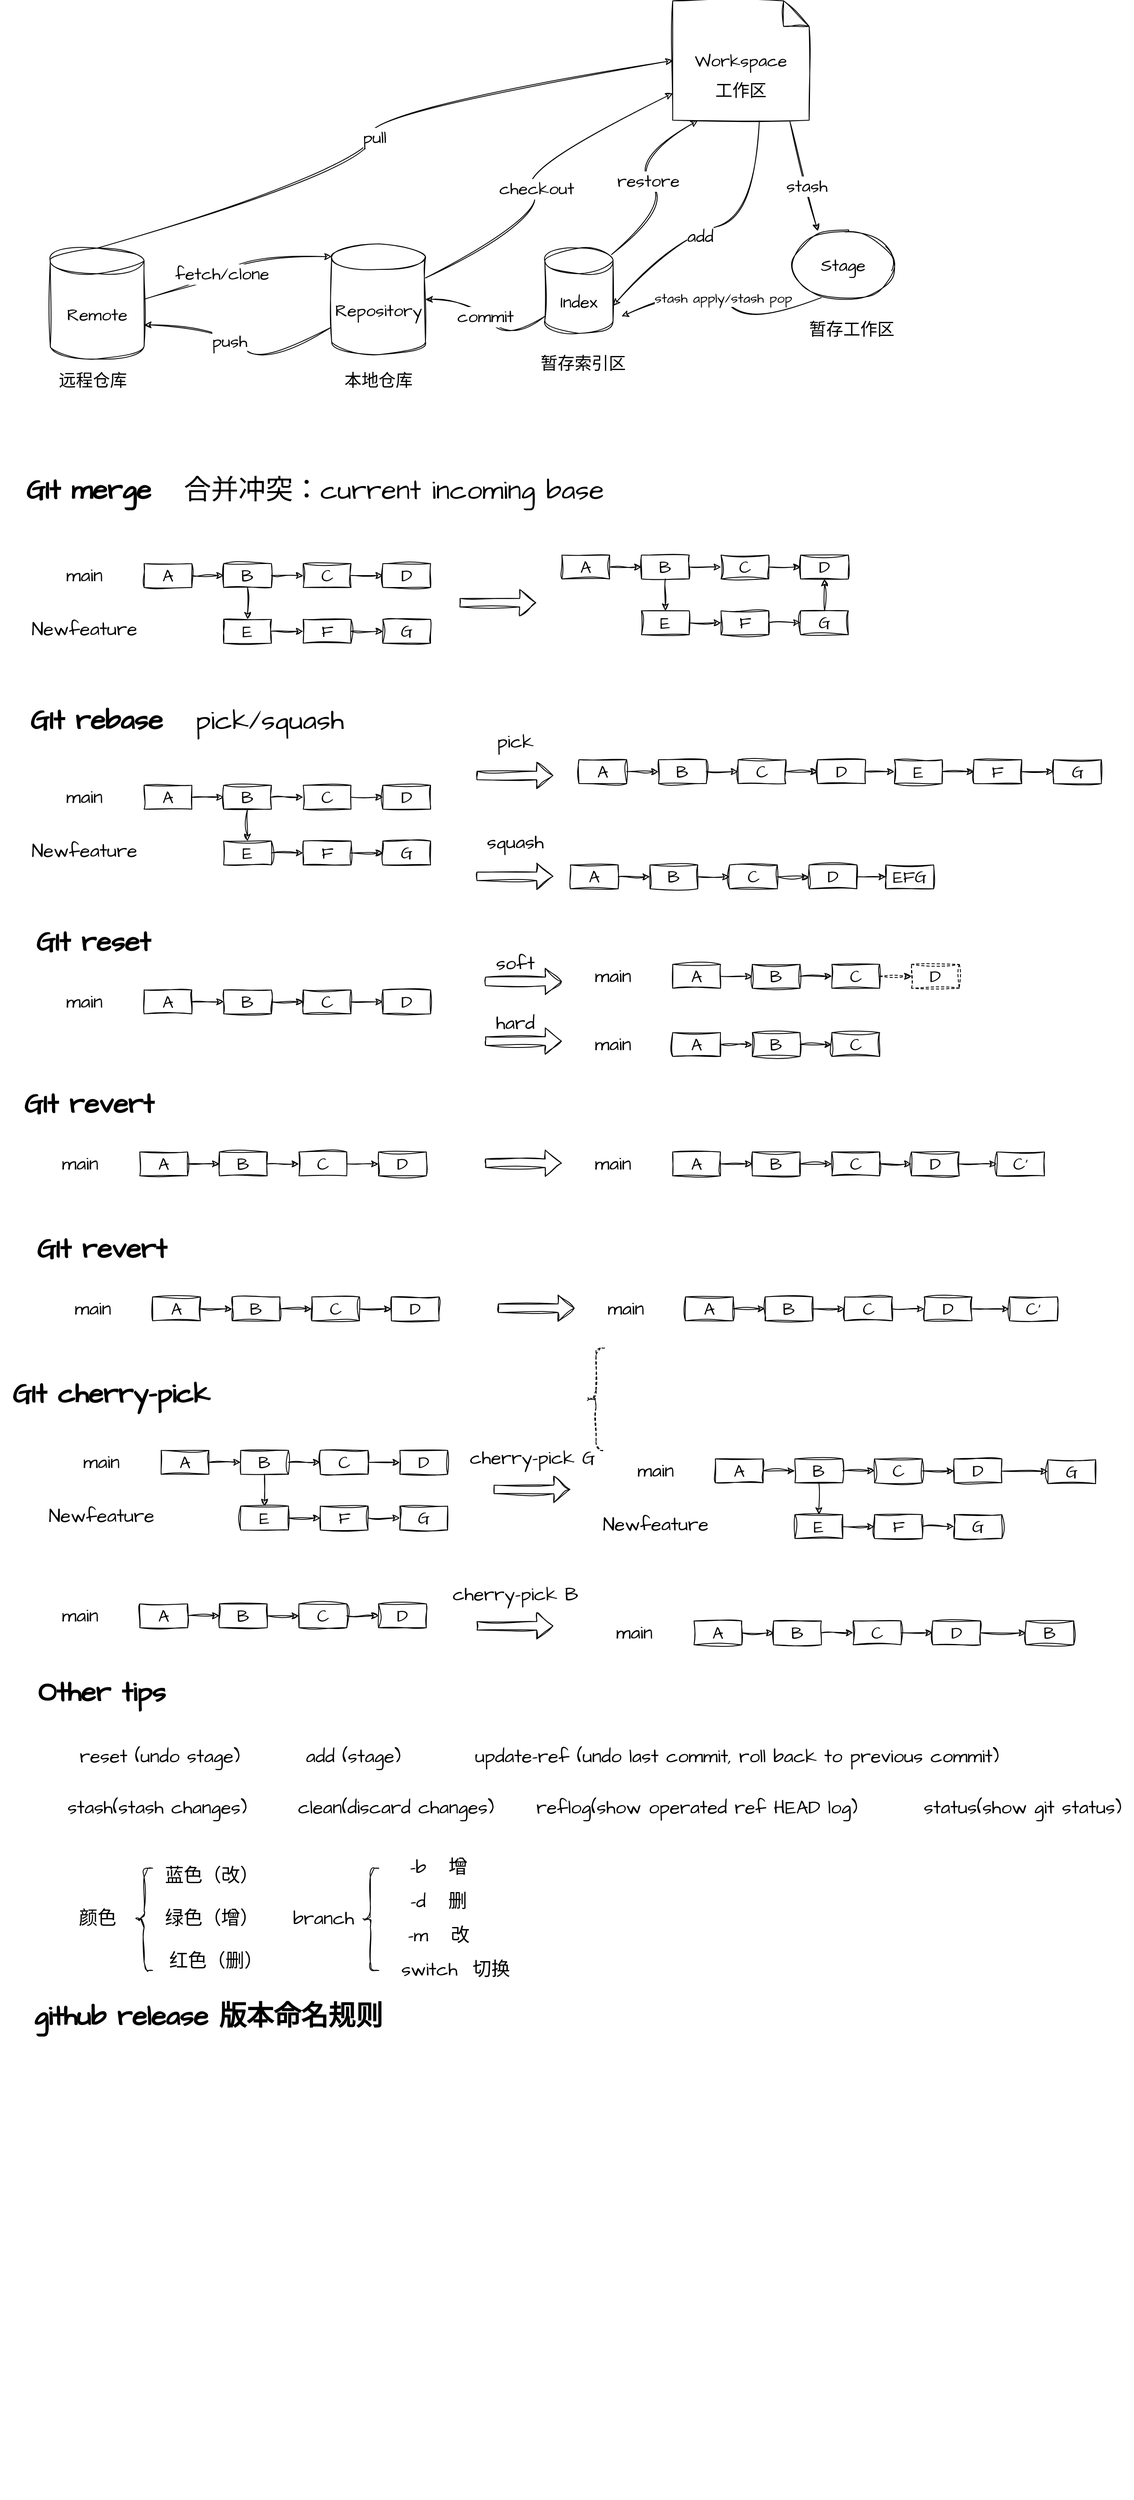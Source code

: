 <mxfile>
    <diagram id="Z5890iHaOlJqOxT_fTK_" name="Page-1">
        <mxGraphModel dx="2184" dy="578" grid="1" gridSize="10" guides="1" tooltips="1" connect="1" arrows="1" fold="1" page="1" pageScale="1" pageWidth="850" pageHeight="1100" math="0" shadow="0">
            <root>
                <mxCell id="0"/>
                <mxCell id="1" parent="0"/>
                <mxCell id="370" value="" style="group" vertex="1" connectable="0" parent="1">
                    <mxGeometry x="-839" y="40" width="1329" height="2930" as="geometry"/>
                </mxCell>
                <mxCell id="83" value="" style="group" parent="370" vertex="1" connectable="0">
                    <mxGeometry x="59" width="1000" height="460" as="geometry"/>
                </mxCell>
                <mxCell id="2" value="Remote" style="shape=cylinder3;whiteSpace=wrap;html=1;boundedLbl=1;backgroundOutline=1;size=15;shadow=0;sketch=1;hachureGap=4;jiggle=2;curveFitting=1;fontFamily=Architects Daughter;fontSource=https%3A%2F%2Ffonts.googleapis.com%2Fcss%3Ffamily%3DArchitects%2BDaughter;fontSize=20;" parent="83" vertex="1">
                    <mxGeometry y="290" width="110" height="130" as="geometry"/>
                </mxCell>
                <mxCell id="3" value="Repository" style="shape=cylinder3;whiteSpace=wrap;html=1;boundedLbl=1;backgroundOutline=1;size=15;shadow=0;sketch=1;hachureGap=4;jiggle=2;curveFitting=1;fontFamily=Architects Daughter;fontSource=https%3A%2F%2Ffonts.googleapis.com%2Fcss%3Ffamily%3DArchitects%2BDaughter;fontSize=20;" parent="83" vertex="1">
                    <mxGeometry x="330" y="285" width="110" height="130" as="geometry"/>
                </mxCell>
                <mxCell id="4" value="Index" style="shape=cylinder3;whiteSpace=wrap;html=1;boundedLbl=1;backgroundOutline=1;size=15;shadow=0;sketch=1;hachureGap=4;jiggle=2;curveFitting=1;fontFamily=Architects Daughter;fontSource=https%3A%2F%2Ffonts.googleapis.com%2Fcss%3Ffamily%3DArchitects%2BDaughter;fontSize=20;" parent="83" vertex="1">
                    <mxGeometry x="580" y="290" width="80" height="100" as="geometry"/>
                </mxCell>
                <mxCell id="6" value="Stage" style="ellipse;whiteSpace=wrap;html=1;shadow=0;sketch=1;hachureGap=4;jiggle=2;curveFitting=1;fontFamily=Architects Daughter;fontSource=https%3A%2F%2Ffonts.googleapis.com%2Fcss%3Ffamily%3DArchitects%2BDaughter;fontSize=20;" parent="83" vertex="1">
                    <mxGeometry x="870" y="270" width="120" height="80" as="geometry"/>
                </mxCell>
                <mxCell id="7" value="Workspace" style="shape=note;whiteSpace=wrap;html=1;backgroundOutline=1;darkOpacity=0.05;shadow=0;sketch=1;hachureGap=4;jiggle=2;curveFitting=1;fontFamily=Architects Daughter;fontSource=https%3A%2F%2Ffonts.googleapis.com%2Fcss%3Ffamily%3DArchitects%2BDaughter;fontSize=20;" parent="83" vertex="1">
                    <mxGeometry x="730" width="160" height="140" as="geometry"/>
                </mxCell>
                <mxCell id="10" value="" style="curved=1;endArrow=classic;html=1;sketch=1;hachureGap=4;jiggle=2;curveFitting=1;fontFamily=Architects Daughter;fontSource=https%3A%2F%2Ffonts.googleapis.com%2Fcss%3Ffamily%3DArchitects%2BDaughter;fontSize=16;entryX=0;entryY=0.5;entryDx=0;entryDy=0;entryPerimeter=0;exitX=0.5;exitY=0;exitDx=0;exitDy=0;exitPerimeter=0;" parent="83" source="2" target="7" edge="1">
                    <mxGeometry width="50" height="50" relative="1" as="geometry">
                        <mxPoint x="340" y="190" as="sourcePoint"/>
                        <mxPoint x="390" y="140" as="targetPoint"/>
                        <Array as="points">
                            <mxPoint x="390" y="190"/>
                            <mxPoint x="360" y="130"/>
                        </Array>
                    </mxGeometry>
                </mxCell>
                <mxCell id="11" value="pull" style="edgeLabel;html=1;align=center;verticalAlign=middle;resizable=0;points=[];fontSize=20;fontFamily=Architects Daughter;" parent="10" vertex="1" connectable="0">
                    <mxGeometry x="-0.1" y="23" relative="1" as="geometry">
                        <mxPoint x="13" y="-35" as="offset"/>
                    </mxGeometry>
                </mxCell>
                <mxCell id="13" value="" style="curved=1;endArrow=classic;html=1;sketch=1;hachureGap=4;jiggle=2;curveFitting=1;fontFamily=Architects Daughter;fontSource=https%3A%2F%2Ffonts.googleapis.com%2Fcss%3Ffamily%3DArchitects%2BDaughter;fontSize=16;entryX=0;entryY=0;entryDx=0;entryDy=15;entryPerimeter=0;" parent="83" target="3" edge="1">
                    <mxGeometry width="50" height="50" relative="1" as="geometry">
                        <mxPoint x="110" y="350" as="sourcePoint"/>
                        <mxPoint x="210" y="290" as="targetPoint"/>
                        <Array as="points">
                            <mxPoint x="190" y="330"/>
                            <mxPoint x="230" y="300"/>
                        </Array>
                    </mxGeometry>
                </mxCell>
                <mxCell id="68" value="fetch/clone" style="edgeLabel;html=1;align=center;verticalAlign=middle;resizable=0;points=[];fontSize=20;fontFamily=Architects Daughter;" parent="13" vertex="1" connectable="0">
                    <mxGeometry x="0.739" relative="1" as="geometry">
                        <mxPoint x="-99" y="20" as="offset"/>
                    </mxGeometry>
                </mxCell>
                <mxCell id="27" value="" style="curved=1;endArrow=classic;html=1;sketch=1;hachureGap=4;jiggle=2;curveFitting=1;fontFamily=Architects Daughter;fontSource=https%3A%2F%2Ffonts.googleapis.com%2Fcss%3Ffamily%3DArchitects%2BDaughter;fontSize=16;exitX=-0.009;exitY=0.754;exitDx=0;exitDy=0;exitPerimeter=0;entryX=1;entryY=0;entryDx=0;entryDy=90;entryPerimeter=0;" parent="83" source="3" target="2" edge="1">
                    <mxGeometry width="50" height="50" relative="1" as="geometry">
                        <mxPoint x="200" y="430" as="sourcePoint"/>
                        <mxPoint x="250" y="380" as="targetPoint"/>
                        <Array as="points">
                            <mxPoint x="250" y="430"/>
                            <mxPoint x="200" y="380"/>
                        </Array>
                    </mxGeometry>
                </mxCell>
                <mxCell id="69" value="push" style="edgeLabel;html=1;align=center;verticalAlign=middle;resizable=0;points=[];fontSize=20;fontFamily=Architects Daughter;" parent="27" vertex="1" connectable="0">
                    <mxGeometry x="-0.761" relative="1" as="geometry">
                        <mxPoint x="-93" as="offset"/>
                    </mxGeometry>
                </mxCell>
                <mxCell id="31" value="" style="curved=1;endArrow=classic;html=1;sketch=1;hachureGap=4;jiggle=2;curveFitting=1;fontFamily=Architects Daughter;fontSource=https%3A%2F%2Ffonts.googleapis.com%2Fcss%3Ffamily%3DArchitects%2BDaughter;fontSize=16;entryX=1;entryY=0.5;entryDx=0;entryDy=0;entryPerimeter=0;" parent="83" source="4" target="3" edge="1">
                    <mxGeometry width="50" height="50" relative="1" as="geometry">
                        <mxPoint x="490" y="400" as="sourcePoint"/>
                        <mxPoint x="540" y="350" as="targetPoint"/>
                        <Array as="points">
                            <mxPoint x="540" y="400"/>
                            <mxPoint x="490" y="350"/>
                        </Array>
                    </mxGeometry>
                </mxCell>
                <mxCell id="67" value="commit" style="edgeLabel;html=1;align=center;verticalAlign=middle;resizable=0;points=[];fontSize=20;fontFamily=Architects Daughter;" parent="31" vertex="1" connectable="0">
                    <mxGeometry x="-0.203" y="-1" relative="1" as="geometry">
                        <mxPoint x="-18" y="-17" as="offset"/>
                    </mxGeometry>
                </mxCell>
                <mxCell id="60" value="" style="curved=1;endArrow=classic;html=1;sketch=1;hachureGap=4;jiggle=2;curveFitting=1;fontFamily=Architects Daughter;fontSource=https%3A%2F%2Ffonts.googleapis.com%2Fcss%3Ffamily%3DArchitects%2BDaughter;fontSize=16;entryX=1;entryY=0;entryDx=0;entryDy=67.5;entryPerimeter=0;exitX=0.635;exitY=1.005;exitDx=0;exitDy=0;exitPerimeter=0;" parent="83" source="7" target="4" edge="1">
                    <mxGeometry width="50" height="50" relative="1" as="geometry">
                        <mxPoint x="770" y="290" as="sourcePoint"/>
                        <mxPoint x="820" y="240" as="targetPoint"/>
                        <Array as="points">
                            <mxPoint x="832" y="250"/>
                            <mxPoint x="730" y="280"/>
                        </Array>
                    </mxGeometry>
                </mxCell>
                <mxCell id="61" value="add" style="edgeLabel;html=1;align=center;verticalAlign=middle;resizable=0;points=[];fontSize=20;fontFamily=Architects Daughter;" parent="60" vertex="1" connectable="0">
                    <mxGeometry x="0.146" y="5" relative="1" as="geometry">
                        <mxPoint as="offset"/>
                    </mxGeometry>
                </mxCell>
                <mxCell id="63" value="" style="endArrow=classic;html=1;sketch=1;hachureGap=4;jiggle=2;curveFitting=1;fontFamily=Architects Daughter;fontSource=https%3A%2F%2Ffonts.googleapis.com%2Fcss%3Ffamily%3DArchitects%2BDaughter;fontSize=16;entryX=0.25;entryY=0;entryDx=0;entryDy=0;entryPerimeter=0;exitX=0.859;exitY=1.012;exitDx=0;exitDy=0;exitPerimeter=0;" parent="83" source="7" target="6" edge="1">
                    <mxGeometry width="50" height="50" relative="1" as="geometry">
                        <mxPoint x="710" y="180" as="sourcePoint"/>
                        <mxPoint x="760" y="130" as="targetPoint"/>
                    </mxGeometry>
                </mxCell>
                <mxCell id="64" value="stash" style="edgeLabel;html=1;align=center;verticalAlign=middle;resizable=0;points=[];fontSize=20;fontFamily=Architects Daughter;" parent="63" vertex="1" connectable="0">
                    <mxGeometry x="0.166" relative="1" as="geometry">
                        <mxPoint as="offset"/>
                    </mxGeometry>
                </mxCell>
                <mxCell id="66" value="stash apply/stash pop" style="curved=1;endArrow=classic;html=1;sketch=1;hachureGap=4;jiggle=2;curveFitting=1;fontFamily=Architects Daughter;fontSource=https%3A%2F%2Ffonts.googleapis.com%2Fcss%3Ffamily%3DArchitects%2BDaughter;fontSize=16;exitX=0.286;exitY=0.976;exitDx=0;exitDy=0;exitPerimeter=0;" parent="83" source="6" edge="1">
                    <mxGeometry width="50" height="50" relative="1" as="geometry">
                        <mxPoint x="770" y="380" as="sourcePoint"/>
                        <mxPoint x="670" y="370" as="targetPoint"/>
                        <Array as="points">
                            <mxPoint x="820" y="380"/>
                            <mxPoint x="770" y="330"/>
                        </Array>
                    </mxGeometry>
                </mxCell>
                <mxCell id="72" value="远程仓库" style="text;html=1;strokeColor=none;fillColor=none;align=center;verticalAlign=middle;whiteSpace=wrap;rounded=0;shadow=0;sketch=1;hachureGap=4;jiggle=2;curveFitting=1;fontFamily=Architects Daughter;fontSource=https%3A%2F%2Ffonts.googleapis.com%2Fcss%3Ffamily%3DArchitects%2BDaughter;fontSize=20;" parent="83" vertex="1">
                    <mxGeometry y="430" width="100" height="30" as="geometry"/>
                </mxCell>
                <mxCell id="73" value="本地仓库" style="text;html=1;strokeColor=none;fillColor=none;align=center;verticalAlign=middle;whiteSpace=wrap;rounded=0;shadow=0;sketch=1;hachureGap=4;jiggle=2;curveFitting=1;fontFamily=Architects Daughter;fontSource=https%3A%2F%2Ffonts.googleapis.com%2Fcss%3Ffamily%3DArchitects%2BDaughter;fontSize=20;" parent="83" vertex="1">
                    <mxGeometry x="335" y="430" width="100" height="30" as="geometry"/>
                </mxCell>
                <mxCell id="74" value="暂存索引区" style="text;html=1;strokeColor=none;fillColor=none;align=center;verticalAlign=middle;whiteSpace=wrap;rounded=0;shadow=0;sketch=1;hachureGap=4;jiggle=2;curveFitting=1;fontFamily=Architects Daughter;fontSource=https%3A%2F%2Ffonts.googleapis.com%2Fcss%3Ffamily%3DArchitects%2BDaughter;fontSize=20;" parent="83" vertex="1">
                    <mxGeometry x="570" y="410" width="110" height="30" as="geometry"/>
                </mxCell>
                <mxCell id="75" value="工作区" style="text;html=1;strokeColor=none;fillColor=none;align=center;verticalAlign=middle;whiteSpace=wrap;rounded=0;shadow=0;sketch=1;hachureGap=4;jiggle=2;curveFitting=1;fontFamily=Architects Daughter;fontSource=https%3A%2F%2Ffonts.googleapis.com%2Fcss%3Ffamily%3DArchitects%2BDaughter;fontSize=20;" parent="83" vertex="1">
                    <mxGeometry x="760" y="90" width="100" height="30" as="geometry"/>
                </mxCell>
                <mxCell id="76" value="暂存工作区" style="text;html=1;strokeColor=none;fillColor=none;align=center;verticalAlign=middle;whiteSpace=wrap;rounded=0;shadow=0;sketch=1;hachureGap=4;jiggle=2;curveFitting=1;fontFamily=Architects Daughter;fontSource=https%3A%2F%2Ffonts.googleapis.com%2Fcss%3Ffamily%3DArchitects%2BDaughter;fontSize=20;" parent="83" vertex="1">
                    <mxGeometry x="880" y="370" width="120" height="30" as="geometry"/>
                </mxCell>
                <mxCell id="79" value="" style="curved=1;endArrow=classic;html=1;sketch=1;hachureGap=4;jiggle=2;curveFitting=1;fontFamily=Architects Daughter;fontSource=https%3A%2F%2Ffonts.googleapis.com%2Fcss%3Ffamily%3DArchitects%2BDaughter;fontSize=16;exitX=1;exitY=0;exitDx=0;exitDy=40;exitPerimeter=0;" parent="83" source="3" target="7" edge="1">
                    <mxGeometry width="50" height="50" relative="1" as="geometry">
                        <mxPoint x="540" y="250" as="sourcePoint"/>
                        <mxPoint x="590" y="200" as="targetPoint"/>
                        <Array as="points">
                            <mxPoint x="590" y="250"/>
                            <mxPoint x="540" y="200"/>
                        </Array>
                    </mxGeometry>
                </mxCell>
                <mxCell id="80" value="checkout" style="edgeLabel;html=1;align=center;verticalAlign=middle;resizable=0;points=[];fontSize=20;fontFamily=Architects Daughter;" parent="79" vertex="1" connectable="0">
                    <mxGeometry x="-0.37" y="10" relative="1" as="geometry">
                        <mxPoint x="8" y="-33" as="offset"/>
                    </mxGeometry>
                </mxCell>
                <mxCell id="81" value="" style="curved=1;endArrow=classic;html=1;sketch=1;hachureGap=4;jiggle=2;curveFitting=1;fontFamily=Architects Daughter;fontSource=https%3A%2F%2Ffonts.googleapis.com%2Fcss%3Ffamily%3DArchitects%2BDaughter;fontSize=16;exitX=0.978;exitY=0.075;exitDx=0;exitDy=0;exitPerimeter=0;entryX=0.184;entryY=1;entryDx=0;entryDy=0;entryPerimeter=0;" parent="83" source="4" target="7" edge="1">
                    <mxGeometry width="50" height="50" relative="1" as="geometry">
                        <mxPoint x="680" y="240" as="sourcePoint"/>
                        <mxPoint x="730" y="190" as="targetPoint"/>
                        <Array as="points">
                            <mxPoint x="730" y="240"/>
                            <mxPoint x="680" y="190"/>
                        </Array>
                    </mxGeometry>
                </mxCell>
                <mxCell id="82" value="restore" style="edgeLabel;html=1;align=center;verticalAlign=middle;resizable=0;points=[];fontSize=20;fontFamily=Architects Daughter;" parent="81" vertex="1" connectable="0">
                    <mxGeometry x="0.734" y="-5" relative="1" as="geometry">
                        <mxPoint x="-33" y="48" as="offset"/>
                    </mxGeometry>
                </mxCell>
                <mxCell id="84" value="&lt;b&gt;GIt merge&lt;/b&gt;&amp;nbsp; &amp;nbsp;合并冲突：current incoming base" style="text;html=1;align=center;verticalAlign=middle;resizable=0;points=[];autosize=1;strokeColor=none;fillColor=none;fontSize=32;fontFamily=Architects Daughter;sketch=1;hachureGap=4;jiggle=2;curveFitting=1;fontSource=https%3A%2F%2Ffonts.googleapis.com%2Fcss%3Ffamily%3DArchitects%2BDaughter;" parent="370" vertex="1">
                    <mxGeometry x="19" y="550" width="700" height="50" as="geometry"/>
                </mxCell>
                <mxCell id="99" value="" style="shape=flexArrow;endArrow=classic;html=1;sketch=1;hachureGap=4;jiggle=2;curveFitting=1;fontFamily=Architects Daughter;fontSource=https%3A%2F%2Ffonts.googleapis.com%2Fcss%3Ffamily%3DArchitects%2BDaughter;fontSize=32;" parent="370" edge="1">
                    <mxGeometry width="50" height="50" relative="1" as="geometry">
                        <mxPoint x="539" y="705.9" as="sourcePoint"/>
                        <mxPoint x="629" y="705.9" as="targetPoint"/>
                    </mxGeometry>
                </mxCell>
                <mxCell id="113" value="" style="group" parent="370" vertex="1" connectable="0">
                    <mxGeometry x="169" y="660" width="336" height="93.33" as="geometry"/>
                </mxCell>
                <mxCell id="85" value="A" style="rounded=0;whiteSpace=wrap;html=1;sketch=1;hachureGap=4;jiggle=2;curveFitting=1;fontFamily=Architects Daughter;fontSource=https%3A%2F%2Ffonts.googleapis.com%2Fcss%3Ffamily%3DArchitects%2BDaughter;fontSize=20;" parent="113" vertex="1">
                    <mxGeometry width="56" height="27.999" as="geometry"/>
                </mxCell>
                <mxCell id="87" value="B" style="whiteSpace=wrap;html=1;fontSize=20;fontFamily=Architects Daughter;rounded=0;sketch=1;hachureGap=4;jiggle=2;curveFitting=1;fontSource=https%3A%2F%2Ffonts.googleapis.com%2Fcss%3Ffamily%3DArchitects%2BDaughter;" parent="113" vertex="1">
                    <mxGeometry x="93.333" width="56" height="27.999" as="geometry"/>
                </mxCell>
                <mxCell id="88" value="" style="edgeStyle=none;sketch=1;hachureGap=4;jiggle=2;curveFitting=1;html=1;fontFamily=Architects Daughter;fontSource=https%3A%2F%2Ffonts.googleapis.com%2Fcss%3Ffamily%3DArchitects%2BDaughter;fontSize=16;" parent="113" source="85" target="87" edge="1">
                    <mxGeometry relative="1" as="geometry"/>
                </mxCell>
                <mxCell id="89" value="C" style="whiteSpace=wrap;html=1;fontSize=20;fontFamily=Architects Daughter;rounded=0;sketch=1;hachureGap=4;jiggle=2;curveFitting=1;fontSource=https%3A%2F%2Ffonts.googleapis.com%2Fcss%3Ffamily%3DArchitects%2BDaughter;" parent="113" vertex="1">
                    <mxGeometry x="186.667" width="56" height="27.999" as="geometry"/>
                </mxCell>
                <mxCell id="90" value="" style="edgeStyle=none;sketch=1;hachureGap=4;jiggle=2;curveFitting=1;html=1;fontFamily=Architects Daughter;fontSource=https%3A%2F%2Ffonts.googleapis.com%2Fcss%3Ffamily%3DArchitects%2BDaughter;fontSize=16;" parent="113" source="87" target="89" edge="1">
                    <mxGeometry relative="1" as="geometry"/>
                </mxCell>
                <mxCell id="91" value="D" style="whiteSpace=wrap;html=1;fontSize=20;fontFamily=Architects Daughter;rounded=0;sketch=1;hachureGap=4;jiggle=2;curveFitting=1;fontSource=https%3A%2F%2Ffonts.googleapis.com%2Fcss%3Ffamily%3DArchitects%2BDaughter;" parent="113" vertex="1">
                    <mxGeometry x="280" width="56" height="27.999" as="geometry"/>
                </mxCell>
                <mxCell id="92" value="" style="edgeStyle=none;sketch=1;hachureGap=4;jiggle=2;curveFitting=1;html=1;fontFamily=Architects Daughter;fontSource=https%3A%2F%2Ffonts.googleapis.com%2Fcss%3Ffamily%3DArchitects%2BDaughter;fontSize=16;" parent="113" source="89" target="91" edge="1">
                    <mxGeometry relative="1" as="geometry"/>
                </mxCell>
                <mxCell id="93" value="E" style="whiteSpace=wrap;html=1;fontSize=20;fontFamily=Architects Daughter;rounded=0;sketch=1;hachureGap=4;jiggle=2;curveFitting=1;fontSource=https%3A%2F%2Ffonts.googleapis.com%2Fcss%3Ffamily%3DArchitects%2BDaughter;" parent="113" vertex="1">
                    <mxGeometry x="93.333" y="65.331" width="56" height="27.999" as="geometry"/>
                </mxCell>
                <mxCell id="94" value="" style="edgeStyle=none;sketch=1;hachureGap=4;jiggle=2;curveFitting=1;html=1;fontFamily=Architects Daughter;fontSource=https%3A%2F%2Ffonts.googleapis.com%2Fcss%3Ffamily%3DArchitects%2BDaughter;fontSize=16;" parent="113" source="87" target="93" edge="1">
                    <mxGeometry relative="1" as="geometry"/>
                </mxCell>
                <mxCell id="95" value="F" style="whiteSpace=wrap;html=1;fontSize=20;fontFamily=Architects Daughter;rounded=0;sketch=1;hachureGap=4;jiggle=2;curveFitting=1;fontSource=https%3A%2F%2Ffonts.googleapis.com%2Fcss%3Ffamily%3DArchitects%2BDaughter;" parent="113" vertex="1">
                    <mxGeometry x="186.667" y="65.331" width="56" height="27.999" as="geometry"/>
                </mxCell>
                <mxCell id="96" value="" style="edgeStyle=none;sketch=1;hachureGap=4;jiggle=2;curveFitting=1;html=1;fontFamily=Architects Daughter;fontSource=https%3A%2F%2Ffonts.googleapis.com%2Fcss%3Ffamily%3DArchitects%2BDaughter;fontSize=16;" parent="113" source="93" target="95" edge="1">
                    <mxGeometry relative="1" as="geometry"/>
                </mxCell>
                <mxCell id="97" value="G" style="whiteSpace=wrap;html=1;fontSize=20;fontFamily=Architects Daughter;rounded=0;sketch=1;hachureGap=4;jiggle=2;curveFitting=1;fontSource=https%3A%2F%2Ffonts.googleapis.com%2Fcss%3Ffamily%3DArchitects%2BDaughter;" parent="113" vertex="1">
                    <mxGeometry x="280" y="65.331" width="56" height="27.999" as="geometry"/>
                </mxCell>
                <mxCell id="98" value="" style="edgeStyle=none;sketch=1;hachureGap=4;jiggle=2;curveFitting=1;html=1;fontFamily=Architects Daughter;fontSource=https%3A%2F%2Ffonts.googleapis.com%2Fcss%3Ffamily%3DArchitects%2BDaughter;fontSize=16;" parent="113" source="95" target="97" edge="1">
                    <mxGeometry relative="1" as="geometry"/>
                </mxCell>
                <mxCell id="114" value="" style="group" parent="370" vertex="1" connectable="0">
                    <mxGeometry x="659" y="650" width="336" height="93.33" as="geometry"/>
                </mxCell>
                <mxCell id="115" value="A" style="rounded=0;whiteSpace=wrap;html=1;sketch=1;hachureGap=4;jiggle=2;curveFitting=1;fontFamily=Architects Daughter;fontSource=https%3A%2F%2Ffonts.googleapis.com%2Fcss%3Ffamily%3DArchitects%2BDaughter;fontSize=20;" parent="114" vertex="1">
                    <mxGeometry width="56" height="27.999" as="geometry"/>
                </mxCell>
                <mxCell id="116" value="B" style="whiteSpace=wrap;html=1;fontSize=20;fontFamily=Architects Daughter;rounded=0;sketch=1;hachureGap=4;jiggle=2;curveFitting=1;fontSource=https%3A%2F%2Ffonts.googleapis.com%2Fcss%3Ffamily%3DArchitects%2BDaughter;" parent="114" vertex="1">
                    <mxGeometry x="93.333" width="56" height="27.999" as="geometry"/>
                </mxCell>
                <mxCell id="117" value="" style="edgeStyle=none;sketch=1;hachureGap=4;jiggle=2;curveFitting=1;html=1;fontFamily=Architects Daughter;fontSource=https%3A%2F%2Ffonts.googleapis.com%2Fcss%3Ffamily%3DArchitects%2BDaughter;fontSize=16;" parent="114" source="115" target="116" edge="1">
                    <mxGeometry relative="1" as="geometry"/>
                </mxCell>
                <mxCell id="118" value="C" style="whiteSpace=wrap;html=1;fontSize=20;fontFamily=Architects Daughter;rounded=0;sketch=1;hachureGap=4;jiggle=2;curveFitting=1;fontSource=https%3A%2F%2Ffonts.googleapis.com%2Fcss%3Ffamily%3DArchitects%2BDaughter;" parent="114" vertex="1">
                    <mxGeometry x="186.667" width="56" height="27.999" as="geometry"/>
                </mxCell>
                <mxCell id="119" value="" style="edgeStyle=none;sketch=1;hachureGap=4;jiggle=2;curveFitting=1;html=1;fontFamily=Architects Daughter;fontSource=https%3A%2F%2Ffonts.googleapis.com%2Fcss%3Ffamily%3DArchitects%2BDaughter;fontSize=16;" parent="114" source="116" target="118" edge="1">
                    <mxGeometry relative="1" as="geometry"/>
                </mxCell>
                <mxCell id="120" value="D" style="whiteSpace=wrap;html=1;fontSize=20;fontFamily=Architects Daughter;rounded=0;sketch=1;hachureGap=4;jiggle=2;curveFitting=1;fontSource=https%3A%2F%2Ffonts.googleapis.com%2Fcss%3Ffamily%3DArchitects%2BDaughter;" parent="114" vertex="1">
                    <mxGeometry x="280" width="56" height="27.999" as="geometry"/>
                </mxCell>
                <mxCell id="121" value="" style="edgeStyle=none;sketch=1;hachureGap=4;jiggle=2;curveFitting=1;html=1;fontFamily=Architects Daughter;fontSource=https%3A%2F%2Ffonts.googleapis.com%2Fcss%3Ffamily%3DArchitects%2BDaughter;fontSize=16;" parent="114" source="118" target="120" edge="1">
                    <mxGeometry relative="1" as="geometry"/>
                </mxCell>
                <mxCell id="122" value="E" style="whiteSpace=wrap;html=1;fontSize=20;fontFamily=Architects Daughter;rounded=0;sketch=1;hachureGap=4;jiggle=2;curveFitting=1;fontSource=https%3A%2F%2Ffonts.googleapis.com%2Fcss%3Ffamily%3DArchitects%2BDaughter;" parent="114" vertex="1">
                    <mxGeometry x="93.333" y="65.331" width="56" height="27.999" as="geometry"/>
                </mxCell>
                <mxCell id="123" value="" style="edgeStyle=none;sketch=1;hachureGap=4;jiggle=2;curveFitting=1;html=1;fontFamily=Architects Daughter;fontSource=https%3A%2F%2Ffonts.googleapis.com%2Fcss%3Ffamily%3DArchitects%2BDaughter;fontSize=16;" parent="114" source="116" target="122" edge="1">
                    <mxGeometry relative="1" as="geometry"/>
                </mxCell>
                <mxCell id="124" value="F" style="whiteSpace=wrap;html=1;fontSize=20;fontFamily=Architects Daughter;rounded=0;sketch=1;hachureGap=4;jiggle=2;curveFitting=1;fontSource=https%3A%2F%2Ffonts.googleapis.com%2Fcss%3Ffamily%3DArchitects%2BDaughter;" parent="114" vertex="1">
                    <mxGeometry x="186.667" y="65.331" width="56" height="27.999" as="geometry"/>
                </mxCell>
                <mxCell id="125" value="" style="edgeStyle=none;sketch=1;hachureGap=4;jiggle=2;curveFitting=1;html=1;fontFamily=Architects Daughter;fontSource=https%3A%2F%2Ffonts.googleapis.com%2Fcss%3Ffamily%3DArchitects%2BDaughter;fontSize=16;" parent="114" source="122" target="124" edge="1">
                    <mxGeometry relative="1" as="geometry"/>
                </mxCell>
                <mxCell id="128" value="" style="edgeStyle=none;sketch=1;hachureGap=4;jiggle=2;curveFitting=1;html=1;fontFamily=Architects Daughter;fontSource=https%3A%2F%2Ffonts.googleapis.com%2Fcss%3Ffamily%3DArchitects%2BDaughter;fontSize=32;" parent="114" source="126" target="120" edge="1">
                    <mxGeometry relative="1" as="geometry"/>
                </mxCell>
                <mxCell id="126" value="G" style="whiteSpace=wrap;html=1;fontSize=20;fontFamily=Architects Daughter;rounded=0;sketch=1;hachureGap=4;jiggle=2;curveFitting=1;fontSource=https%3A%2F%2Ffonts.googleapis.com%2Fcss%3Ffamily%3DArchitects%2BDaughter;" parent="114" vertex="1">
                    <mxGeometry x="280" y="65.331" width="56" height="27.999" as="geometry"/>
                </mxCell>
                <mxCell id="127" value="" style="edgeStyle=none;sketch=1;hachureGap=4;jiggle=2;curveFitting=1;html=1;fontFamily=Architects Daughter;fontSource=https%3A%2F%2Ffonts.googleapis.com%2Fcss%3Ffamily%3DArchitects%2BDaughter;fontSize=16;" parent="114" source="124" target="126" edge="1">
                    <mxGeometry relative="1" as="geometry"/>
                </mxCell>
                <mxCell id="129" value="main" style="text;html=1;strokeColor=none;fillColor=none;align=center;verticalAlign=middle;whiteSpace=wrap;rounded=0;sketch=1;hachureGap=4;jiggle=2;curveFitting=1;fontFamily=Architects Daughter;fontSource=https%3A%2F%2Ffonts.googleapis.com%2Fcss%3Ffamily%3DArchitects%2BDaughter;fontSize=22;" parent="370" vertex="1">
                    <mxGeometry x="69" y="660" width="60" height="30" as="geometry"/>
                </mxCell>
                <mxCell id="130" value="&lt;font style=&quot;font-size: 22px;&quot;&gt;Newfeature&lt;/font&gt;" style="text;html=1;strokeColor=none;fillColor=none;align=center;verticalAlign=middle;whiteSpace=wrap;rounded=0;sketch=1;hachureGap=4;jiggle=2;curveFitting=1;fontFamily=Architects Daughter;fontSource=https%3A%2F%2Ffonts.googleapis.com%2Fcss%3Ffamily%3DArchitects%2BDaughter;fontSize=22;" parent="370" vertex="1">
                    <mxGeometry x="69" y="723.33" width="60" height="30" as="geometry"/>
                </mxCell>
                <mxCell id="131" value="&lt;b&gt;GIt rebase&lt;/b&gt;&amp;nbsp; &amp;nbsp;pick/squash" style="text;html=1;align=center;verticalAlign=middle;resizable=0;points=[];autosize=1;strokeColor=none;fillColor=none;fontSize=32;fontFamily=Architects Daughter;sketch=1;hachureGap=4;jiggle=2;curveFitting=1;fontSource=https%3A%2F%2Ffonts.googleapis.com%2Fcss%3Ffamily%3DArchitects%2BDaughter;" parent="370" vertex="1">
                    <mxGeometry x="24" y="820" width="390" height="50" as="geometry"/>
                </mxCell>
                <mxCell id="132" value="" style="group" parent="370" vertex="1" connectable="0">
                    <mxGeometry x="169" y="920" width="336" height="93.33" as="geometry"/>
                </mxCell>
                <mxCell id="133" value="A" style="rounded=0;whiteSpace=wrap;html=1;sketch=1;hachureGap=4;jiggle=2;curveFitting=1;fontFamily=Architects Daughter;fontSource=https%3A%2F%2Ffonts.googleapis.com%2Fcss%3Ffamily%3DArchitects%2BDaughter;fontSize=20;" parent="132" vertex="1">
                    <mxGeometry width="56" height="27.999" as="geometry"/>
                </mxCell>
                <mxCell id="134" value="B" style="whiteSpace=wrap;html=1;fontSize=20;fontFamily=Architects Daughter;rounded=0;sketch=1;hachureGap=4;jiggle=2;curveFitting=1;fontSource=https%3A%2F%2Ffonts.googleapis.com%2Fcss%3Ffamily%3DArchitects%2BDaughter;" parent="132" vertex="1">
                    <mxGeometry x="93.333" width="56" height="27.999" as="geometry"/>
                </mxCell>
                <mxCell id="135" value="" style="edgeStyle=none;sketch=1;hachureGap=4;jiggle=2;curveFitting=1;html=1;fontFamily=Architects Daughter;fontSource=https%3A%2F%2Ffonts.googleapis.com%2Fcss%3Ffamily%3DArchitects%2BDaughter;fontSize=16;" parent="132" source="133" target="134" edge="1">
                    <mxGeometry relative="1" as="geometry"/>
                </mxCell>
                <mxCell id="136" value="C" style="whiteSpace=wrap;html=1;fontSize=20;fontFamily=Architects Daughter;rounded=0;sketch=1;hachureGap=4;jiggle=2;curveFitting=1;fontSource=https%3A%2F%2Ffonts.googleapis.com%2Fcss%3Ffamily%3DArchitects%2BDaughter;" parent="132" vertex="1">
                    <mxGeometry x="186.667" width="56" height="27.999" as="geometry"/>
                </mxCell>
                <mxCell id="137" value="" style="edgeStyle=none;sketch=1;hachureGap=4;jiggle=2;curveFitting=1;html=1;fontFamily=Architects Daughter;fontSource=https%3A%2F%2Ffonts.googleapis.com%2Fcss%3Ffamily%3DArchitects%2BDaughter;fontSize=16;" parent="132" source="134" target="136" edge="1">
                    <mxGeometry relative="1" as="geometry"/>
                </mxCell>
                <mxCell id="138" value="D" style="whiteSpace=wrap;html=1;fontSize=20;fontFamily=Architects Daughter;rounded=0;sketch=1;hachureGap=4;jiggle=2;curveFitting=1;fontSource=https%3A%2F%2Ffonts.googleapis.com%2Fcss%3Ffamily%3DArchitects%2BDaughter;" parent="132" vertex="1">
                    <mxGeometry x="280" width="56" height="27.999" as="geometry"/>
                </mxCell>
                <mxCell id="139" value="" style="edgeStyle=none;sketch=1;hachureGap=4;jiggle=2;curveFitting=1;html=1;fontFamily=Architects Daughter;fontSource=https%3A%2F%2Ffonts.googleapis.com%2Fcss%3Ffamily%3DArchitects%2BDaughter;fontSize=16;" parent="132" source="136" target="138" edge="1">
                    <mxGeometry relative="1" as="geometry"/>
                </mxCell>
                <mxCell id="140" value="E" style="whiteSpace=wrap;html=1;fontSize=20;fontFamily=Architects Daughter;rounded=0;sketch=1;hachureGap=4;jiggle=2;curveFitting=1;fontSource=https%3A%2F%2Ffonts.googleapis.com%2Fcss%3Ffamily%3DArchitects%2BDaughter;" parent="132" vertex="1">
                    <mxGeometry x="93.333" y="65.331" width="56" height="27.999" as="geometry"/>
                </mxCell>
                <mxCell id="141" value="" style="edgeStyle=none;sketch=1;hachureGap=4;jiggle=2;curveFitting=1;html=1;fontFamily=Architects Daughter;fontSource=https%3A%2F%2Ffonts.googleapis.com%2Fcss%3Ffamily%3DArchitects%2BDaughter;fontSize=16;" parent="132" source="134" target="140" edge="1">
                    <mxGeometry relative="1" as="geometry"/>
                </mxCell>
                <mxCell id="142" value="F" style="whiteSpace=wrap;html=1;fontSize=20;fontFamily=Architects Daughter;rounded=0;sketch=1;hachureGap=4;jiggle=2;curveFitting=1;fontSource=https%3A%2F%2Ffonts.googleapis.com%2Fcss%3Ffamily%3DArchitects%2BDaughter;" parent="132" vertex="1">
                    <mxGeometry x="186.667" y="65.331" width="56" height="27.999" as="geometry"/>
                </mxCell>
                <mxCell id="143" value="" style="edgeStyle=none;sketch=1;hachureGap=4;jiggle=2;curveFitting=1;html=1;fontFamily=Architects Daughter;fontSource=https%3A%2F%2Ffonts.googleapis.com%2Fcss%3Ffamily%3DArchitects%2BDaughter;fontSize=16;" parent="132" source="140" target="142" edge="1">
                    <mxGeometry relative="1" as="geometry"/>
                </mxCell>
                <mxCell id="144" value="G" style="whiteSpace=wrap;html=1;fontSize=20;fontFamily=Architects Daughter;rounded=0;sketch=1;hachureGap=4;jiggle=2;curveFitting=1;fontSource=https%3A%2F%2Ffonts.googleapis.com%2Fcss%3Ffamily%3DArchitects%2BDaughter;" parent="132" vertex="1">
                    <mxGeometry x="280" y="65.331" width="56" height="27.999" as="geometry"/>
                </mxCell>
                <mxCell id="145" value="" style="edgeStyle=none;sketch=1;hachureGap=4;jiggle=2;curveFitting=1;html=1;fontFamily=Architects Daughter;fontSource=https%3A%2F%2Ffonts.googleapis.com%2Fcss%3Ffamily%3DArchitects%2BDaughter;fontSize=16;" parent="132" source="142" target="144" edge="1">
                    <mxGeometry relative="1" as="geometry"/>
                </mxCell>
                <mxCell id="146" value="main" style="text;html=1;strokeColor=none;fillColor=none;align=center;verticalAlign=middle;whiteSpace=wrap;rounded=0;sketch=1;hachureGap=4;jiggle=2;curveFitting=1;fontFamily=Architects Daughter;fontSource=https%3A%2F%2Ffonts.googleapis.com%2Fcss%3Ffamily%3DArchitects%2BDaughter;fontSize=22;" parent="370" vertex="1">
                    <mxGeometry x="69" y="920" width="60" height="30" as="geometry"/>
                </mxCell>
                <mxCell id="147" value="&lt;font style=&quot;font-size: 22px;&quot;&gt;Newfeature&lt;/font&gt;" style="text;html=1;strokeColor=none;fillColor=none;align=center;verticalAlign=middle;whiteSpace=wrap;rounded=0;sketch=1;hachureGap=4;jiggle=2;curveFitting=1;fontFamily=Architects Daughter;fontSource=https%3A%2F%2Ffonts.googleapis.com%2Fcss%3Ffamily%3DArchitects%2BDaughter;fontSize=22;" parent="370" vertex="1">
                    <mxGeometry x="69" y="983.33" width="60" height="30" as="geometry"/>
                </mxCell>
                <mxCell id="148" value="" style="shape=flexArrow;endArrow=classic;html=1;sketch=1;hachureGap=4;jiggle=2;curveFitting=1;fontFamily=Architects Daughter;fontSource=https%3A%2F%2Ffonts.googleapis.com%2Fcss%3Ffamily%3DArchitects%2BDaughter;fontSize=32;" parent="370" edge="1">
                    <mxGeometry width="50" height="50" relative="1" as="geometry">
                        <mxPoint x="559" y="908.46" as="sourcePoint"/>
                        <mxPoint x="649" y="908.46" as="targetPoint"/>
                    </mxGeometry>
                </mxCell>
                <mxCell id="149" value="pick" style="text;html=1;align=center;verticalAlign=middle;resizable=0;points=[];autosize=1;strokeColor=none;fillColor=none;fontSize=22;fontFamily=Architects Daughter;sketch=1;hachureGap=4;jiggle=2;curveFitting=1;fontSource=https%3A%2F%2Ffonts.googleapis.com%2Fcss%3Ffamily%3DArchitects%2BDaughter;" parent="370" vertex="1">
                    <mxGeometry x="569" y="850" width="70" height="40" as="geometry"/>
                </mxCell>
                <mxCell id="150" value="A" style="rounded=0;whiteSpace=wrap;html=1;sketch=1;hachureGap=4;jiggle=2;curveFitting=1;fontFamily=Architects Daughter;fontSource=https%3A%2F%2Ffonts.googleapis.com%2Fcss%3Ffamily%3DArchitects%2BDaughter;fontSize=20;" parent="370" vertex="1">
                    <mxGeometry x="679" y="890" width="56" height="27.999" as="geometry"/>
                </mxCell>
                <mxCell id="151" value="B" style="whiteSpace=wrap;html=1;fontSize=20;fontFamily=Architects Daughter;rounded=0;sketch=1;hachureGap=4;jiggle=2;curveFitting=1;fontSource=https%3A%2F%2Ffonts.googleapis.com%2Fcss%3Ffamily%3DArchitects%2BDaughter;" parent="370" vertex="1">
                    <mxGeometry x="772.333" y="890" width="56" height="27.999" as="geometry"/>
                </mxCell>
                <mxCell id="152" value="" style="edgeStyle=none;sketch=1;hachureGap=4;jiggle=2;curveFitting=1;html=1;fontFamily=Architects Daughter;fontSource=https%3A%2F%2Ffonts.googleapis.com%2Fcss%3Ffamily%3DArchitects%2BDaughter;fontSize=16;" parent="370" source="150" target="151" edge="1">
                    <mxGeometry relative="1" as="geometry"/>
                </mxCell>
                <mxCell id="153" value="C" style="whiteSpace=wrap;html=1;fontSize=20;fontFamily=Architects Daughter;rounded=0;sketch=1;hachureGap=4;jiggle=2;curveFitting=1;fontSource=https%3A%2F%2Ffonts.googleapis.com%2Fcss%3Ffamily%3DArchitects%2BDaughter;" parent="370" vertex="1">
                    <mxGeometry x="865.667" y="890" width="56" height="27.999" as="geometry"/>
                </mxCell>
                <mxCell id="154" value="" style="edgeStyle=none;sketch=1;hachureGap=4;jiggle=2;curveFitting=1;html=1;fontFamily=Architects Daughter;fontSource=https%3A%2F%2Ffonts.googleapis.com%2Fcss%3Ffamily%3DArchitects%2BDaughter;fontSize=16;" parent="370" source="151" target="153" edge="1">
                    <mxGeometry relative="1" as="geometry"/>
                </mxCell>
                <mxCell id="155" value="D" style="whiteSpace=wrap;html=1;fontSize=20;fontFamily=Architects Daughter;rounded=0;sketch=1;hachureGap=4;jiggle=2;curveFitting=1;fontSource=https%3A%2F%2Ffonts.googleapis.com%2Fcss%3Ffamily%3DArchitects%2BDaughter;" parent="370" vertex="1">
                    <mxGeometry x="959" y="890" width="56" height="27.999" as="geometry"/>
                </mxCell>
                <mxCell id="156" value="" style="edgeStyle=none;sketch=1;hachureGap=4;jiggle=2;curveFitting=1;html=1;fontFamily=Architects Daughter;fontSource=https%3A%2F%2Ffonts.googleapis.com%2Fcss%3Ffamily%3DArchitects%2BDaughter;fontSize=16;" parent="370" source="153" target="155" edge="1">
                    <mxGeometry relative="1" as="geometry"/>
                </mxCell>
                <mxCell id="157" value="E" style="whiteSpace=wrap;html=1;fontSize=20;fontFamily=Architects Daughter;rounded=0;sketch=1;hachureGap=4;jiggle=2;curveFitting=1;fontSource=https%3A%2F%2Ffonts.googleapis.com%2Fcss%3Ffamily%3DArchitects%2BDaughter;" parent="370" vertex="1">
                    <mxGeometry x="1049.003" y="890.001" width="56" height="27.999" as="geometry"/>
                </mxCell>
                <mxCell id="162" value="" style="edgeStyle=none;sketch=1;hachureGap=4;jiggle=2;curveFitting=1;html=1;fontFamily=Architects Daughter;fontSource=https%3A%2F%2Ffonts.googleapis.com%2Fcss%3Ffamily%3DArchitects%2BDaughter;fontSize=22;" parent="370" source="155" target="157" edge="1">
                    <mxGeometry relative="1" as="geometry"/>
                </mxCell>
                <mxCell id="158" value="F" style="whiteSpace=wrap;html=1;fontSize=20;fontFamily=Architects Daughter;rounded=0;sketch=1;hachureGap=4;jiggle=2;curveFitting=1;fontSource=https%3A%2F%2Ffonts.googleapis.com%2Fcss%3Ffamily%3DArchitects%2BDaughter;" parent="370" vertex="1">
                    <mxGeometry x="1142.337" y="890.001" width="56" height="27.999" as="geometry"/>
                </mxCell>
                <mxCell id="159" value="" style="edgeStyle=none;sketch=1;hachureGap=4;jiggle=2;curveFitting=1;html=1;fontFamily=Architects Daughter;fontSource=https%3A%2F%2Ffonts.googleapis.com%2Fcss%3Ffamily%3DArchitects%2BDaughter;fontSize=16;" parent="370" source="157" target="158" edge="1">
                    <mxGeometry relative="1" as="geometry"/>
                </mxCell>
                <mxCell id="160" value="G" style="whiteSpace=wrap;html=1;fontSize=20;fontFamily=Architects Daughter;rounded=0;sketch=1;hachureGap=4;jiggle=2;curveFitting=1;fontSource=https%3A%2F%2Ffonts.googleapis.com%2Fcss%3Ffamily%3DArchitects%2BDaughter;" parent="370" vertex="1">
                    <mxGeometry x="1235.67" y="890.001" width="56" height="27.999" as="geometry"/>
                </mxCell>
                <mxCell id="161" value="" style="edgeStyle=none;sketch=1;hachureGap=4;jiggle=2;curveFitting=1;html=1;fontFamily=Architects Daughter;fontSource=https%3A%2F%2Ffonts.googleapis.com%2Fcss%3Ffamily%3DArchitects%2BDaughter;fontSize=16;" parent="370" source="158" target="160" edge="1">
                    <mxGeometry relative="1" as="geometry"/>
                </mxCell>
                <mxCell id="168" value="" style="shape=flexArrow;endArrow=classic;html=1;sketch=1;hachureGap=4;jiggle=2;curveFitting=1;fontFamily=Architects Daughter;fontSource=https%3A%2F%2Ffonts.googleapis.com%2Fcss%3Ffamily%3DArchitects%2BDaughter;fontSize=32;" parent="370" edge="1">
                    <mxGeometry width="50" height="50" relative="1" as="geometry">
                        <mxPoint x="559" y="1026.79" as="sourcePoint"/>
                        <mxPoint x="649" y="1026.79" as="targetPoint"/>
                    </mxGeometry>
                </mxCell>
                <mxCell id="169" value="squash" style="text;html=1;align=center;verticalAlign=middle;resizable=0;points=[];autosize=1;strokeColor=none;fillColor=none;fontSize=22;fontFamily=Architects Daughter;sketch=1;hachureGap=4;jiggle=2;curveFitting=1;fontSource=https%3A%2F%2Ffonts.googleapis.com%2Fcss%3Ffamily%3DArchitects%2BDaughter;" parent="370" vertex="1">
                    <mxGeometry x="559" y="968.33" width="90" height="40" as="geometry"/>
                </mxCell>
                <mxCell id="170" value="A" style="rounded=0;whiteSpace=wrap;html=1;sketch=1;hachureGap=4;jiggle=2;curveFitting=1;fontFamily=Architects Daughter;fontSource=https%3A%2F%2Ffonts.googleapis.com%2Fcss%3Ffamily%3DArchitects%2BDaughter;fontSize=20;" parent="370" vertex="1">
                    <mxGeometry x="669" y="1013.33" width="56" height="27.999" as="geometry"/>
                </mxCell>
                <mxCell id="171" value="B" style="whiteSpace=wrap;html=1;fontSize=20;fontFamily=Architects Daughter;rounded=0;sketch=1;hachureGap=4;jiggle=2;curveFitting=1;fontSource=https%3A%2F%2Ffonts.googleapis.com%2Fcss%3Ffamily%3DArchitects%2BDaughter;" parent="370" vertex="1">
                    <mxGeometry x="762.333" y="1013.33" width="56" height="27.999" as="geometry"/>
                </mxCell>
                <mxCell id="172" value="" style="edgeStyle=none;sketch=1;hachureGap=4;jiggle=2;curveFitting=1;html=1;fontFamily=Architects Daughter;fontSource=https%3A%2F%2Ffonts.googleapis.com%2Fcss%3Ffamily%3DArchitects%2BDaughter;fontSize=16;" parent="370" source="170" target="171" edge="1">
                    <mxGeometry relative="1" as="geometry"/>
                </mxCell>
                <mxCell id="173" value="C" style="whiteSpace=wrap;html=1;fontSize=20;fontFamily=Architects Daughter;rounded=0;sketch=1;hachureGap=4;jiggle=2;curveFitting=1;fontSource=https%3A%2F%2Ffonts.googleapis.com%2Fcss%3Ffamily%3DArchitects%2BDaughter;" parent="370" vertex="1">
                    <mxGeometry x="855.667" y="1013.33" width="56" height="27.999" as="geometry"/>
                </mxCell>
                <mxCell id="174" value="" style="edgeStyle=none;sketch=1;hachureGap=4;jiggle=2;curveFitting=1;html=1;fontFamily=Architects Daughter;fontSource=https%3A%2F%2Ffonts.googleapis.com%2Fcss%3Ffamily%3DArchitects%2BDaughter;fontSize=16;" parent="370" source="171" target="173" edge="1">
                    <mxGeometry relative="1" as="geometry"/>
                </mxCell>
                <mxCell id="176" value="D" style="whiteSpace=wrap;html=1;fontSize=20;fontFamily=Architects Daughter;rounded=0;sketch=1;hachureGap=4;jiggle=2;curveFitting=1;fontSource=https%3A%2F%2Ffonts.googleapis.com%2Fcss%3Ffamily%3DArchitects%2BDaughter;" parent="370" vertex="1">
                    <mxGeometry x="949" y="1013.33" width="56" height="27.999" as="geometry"/>
                </mxCell>
                <mxCell id="177" value="" style="edgeStyle=none;sketch=1;hachureGap=4;jiggle=2;curveFitting=1;html=1;fontFamily=Architects Daughter;fontSource=https%3A%2F%2Ffonts.googleapis.com%2Fcss%3Ffamily%3DArchitects%2BDaughter;fontSize=16;" parent="370" source="173" target="176" edge="1">
                    <mxGeometry relative="1" as="geometry"/>
                </mxCell>
                <mxCell id="178" value="EFG" style="whiteSpace=wrap;html=1;fontSize=20;fontFamily=Architects Daughter;rounded=0;sketch=1;hachureGap=4;jiggle=2;curveFitting=1;fontSource=https%3A%2F%2Ffonts.googleapis.com%2Fcss%3Ffamily%3DArchitects%2BDaughter;" parent="370" vertex="1">
                    <mxGeometry x="1039.003" y="1013.331" width="56" height="27.999" as="geometry"/>
                </mxCell>
                <mxCell id="175" value="" style="edgeStyle=none;sketch=1;hachureGap=4;jiggle=2;curveFitting=1;html=1;fontFamily=Architects Daughter;fontSource=https%3A%2F%2Ffonts.googleapis.com%2Fcss%3Ffamily%3DArchitects%2BDaughter;fontSize=22;" parent="370" source="176" target="178" edge="1">
                    <mxGeometry relative="1" as="geometry"/>
                </mxCell>
                <mxCell id="183" value="&lt;b&gt;GIt reset&lt;/b&gt;" style="text;html=1;align=center;verticalAlign=middle;resizable=0;points=[];autosize=1;strokeColor=none;fillColor=none;fontSize=32;fontFamily=Architects Daughter;sketch=1;hachureGap=4;jiggle=2;curveFitting=1;fontSource=https%3A%2F%2Ffonts.googleapis.com%2Fcss%3Ffamily%3DArchitects%2BDaughter;" parent="370" vertex="1">
                    <mxGeometry x="29" y="1080" width="160" height="50" as="geometry"/>
                </mxCell>
                <mxCell id="184" value="A" style="rounded=0;whiteSpace=wrap;html=1;sketch=1;hachureGap=4;jiggle=2;curveFitting=1;fontFamily=Architects Daughter;fontSource=https%3A%2F%2Ffonts.googleapis.com%2Fcss%3Ffamily%3DArchitects%2BDaughter;fontSize=20;" parent="370" vertex="1">
                    <mxGeometry x="169" y="1160" width="56" height="27.999" as="geometry"/>
                </mxCell>
                <mxCell id="185" value="B" style="whiteSpace=wrap;html=1;fontSize=20;fontFamily=Architects Daughter;rounded=0;sketch=1;hachureGap=4;jiggle=2;curveFitting=1;fontSource=https%3A%2F%2Ffonts.googleapis.com%2Fcss%3Ffamily%3DArchitects%2BDaughter;" parent="370" vertex="1">
                    <mxGeometry x="262.333" y="1160" width="56" height="27.999" as="geometry"/>
                </mxCell>
                <mxCell id="186" value="" style="edgeStyle=none;sketch=1;hachureGap=4;jiggle=2;curveFitting=1;html=1;fontFamily=Architects Daughter;fontSource=https%3A%2F%2Ffonts.googleapis.com%2Fcss%3Ffamily%3DArchitects%2BDaughter;fontSize=16;" parent="370" source="184" target="185" edge="1">
                    <mxGeometry relative="1" as="geometry"/>
                </mxCell>
                <mxCell id="187" value="C" style="whiteSpace=wrap;html=1;fontSize=20;fontFamily=Architects Daughter;rounded=0;sketch=1;hachureGap=4;jiggle=2;curveFitting=1;fontSource=https%3A%2F%2Ffonts.googleapis.com%2Fcss%3Ffamily%3DArchitects%2BDaughter;" parent="370" vertex="1">
                    <mxGeometry x="355.667" y="1160" width="56" height="27.999" as="geometry"/>
                </mxCell>
                <mxCell id="188" value="" style="edgeStyle=none;sketch=1;hachureGap=4;jiggle=2;curveFitting=1;html=1;fontFamily=Architects Daughter;fontSource=https%3A%2F%2Ffonts.googleapis.com%2Fcss%3Ffamily%3DArchitects%2BDaughter;fontSize=16;" parent="370" source="185" target="187" edge="1">
                    <mxGeometry relative="1" as="geometry"/>
                </mxCell>
                <mxCell id="189" value="D" style="whiteSpace=wrap;html=1;fontSize=20;fontFamily=Architects Daughter;rounded=0;sketch=1;hachureGap=4;jiggle=2;curveFitting=1;fontSource=https%3A%2F%2Ffonts.googleapis.com%2Fcss%3Ffamily%3DArchitects%2BDaughter;" parent="370" vertex="1">
                    <mxGeometry x="449" y="1160" width="56" height="27.999" as="geometry"/>
                </mxCell>
                <mxCell id="190" value="" style="edgeStyle=none;sketch=1;hachureGap=4;jiggle=2;curveFitting=1;html=1;fontFamily=Architects Daughter;fontSource=https%3A%2F%2Ffonts.googleapis.com%2Fcss%3Ffamily%3DArchitects%2BDaughter;fontSize=16;" parent="370" source="187" target="189" edge="1">
                    <mxGeometry relative="1" as="geometry"/>
                </mxCell>
                <mxCell id="191" value="main" style="text;html=1;strokeColor=none;fillColor=none;align=center;verticalAlign=middle;whiteSpace=wrap;rounded=0;sketch=1;hachureGap=4;jiggle=2;curveFitting=1;fontFamily=Architects Daughter;fontSource=https%3A%2F%2Ffonts.googleapis.com%2Fcss%3Ffamily%3DArchitects%2BDaughter;fontSize=22;" parent="370" vertex="1">
                    <mxGeometry x="69" y="1160" width="60" height="30" as="geometry"/>
                </mxCell>
                <mxCell id="192" value="A" style="rounded=0;whiteSpace=wrap;html=1;sketch=1;hachureGap=4;jiggle=2;curveFitting=1;fontFamily=Architects Daughter;fontSource=https%3A%2F%2Ffonts.googleapis.com%2Fcss%3Ffamily%3DArchitects%2BDaughter;fontSize=20;" parent="370" vertex="1">
                    <mxGeometry x="789" y="1130" width="56" height="27.999" as="geometry"/>
                </mxCell>
                <mxCell id="193" value="B" style="whiteSpace=wrap;html=1;fontSize=20;fontFamily=Architects Daughter;rounded=0;sketch=1;hachureGap=4;jiggle=2;curveFitting=1;fontSource=https%3A%2F%2Ffonts.googleapis.com%2Fcss%3Ffamily%3DArchitects%2BDaughter;" parent="370" vertex="1">
                    <mxGeometry x="882.333" y="1130" width="56" height="27.999" as="geometry"/>
                </mxCell>
                <mxCell id="194" value="" style="edgeStyle=none;sketch=1;hachureGap=4;jiggle=2;curveFitting=1;html=1;fontFamily=Architects Daughter;fontSource=https%3A%2F%2Ffonts.googleapis.com%2Fcss%3Ffamily%3DArchitects%2BDaughter;fontSize=16;" parent="370" source="192" target="193" edge="1">
                    <mxGeometry relative="1" as="geometry"/>
                </mxCell>
                <mxCell id="195" value="C" style="whiteSpace=wrap;html=1;fontSize=20;fontFamily=Architects Daughter;rounded=0;sketch=1;hachureGap=4;jiggle=2;curveFitting=1;fontSource=https%3A%2F%2Ffonts.googleapis.com%2Fcss%3Ffamily%3DArchitects%2BDaughter;" parent="370" vertex="1">
                    <mxGeometry x="975.667" y="1130" width="56" height="27.999" as="geometry"/>
                </mxCell>
                <mxCell id="196" value="" style="edgeStyle=none;sketch=1;hachureGap=4;jiggle=2;curveFitting=1;html=1;fontFamily=Architects Daughter;fontSource=https%3A%2F%2Ffonts.googleapis.com%2Fcss%3Ffamily%3DArchitects%2BDaughter;fontSize=16;" parent="370" source="193" target="195" edge="1">
                    <mxGeometry relative="1" as="geometry"/>
                </mxCell>
                <mxCell id="197" value="D" style="whiteSpace=wrap;html=1;fontSize=20;fontFamily=Architects Daughter;rounded=0;sketch=1;hachureGap=4;jiggle=2;curveFitting=1;fontSource=https%3A%2F%2Ffonts.googleapis.com%2Fcss%3Ffamily%3DArchitects%2BDaughter;dashed=1;" parent="370" vertex="1">
                    <mxGeometry x="1069" y="1130" width="56" height="27.999" as="geometry"/>
                </mxCell>
                <mxCell id="198" value="" style="edgeStyle=none;sketch=1;hachureGap=4;jiggle=2;curveFitting=1;html=1;fontFamily=Architects Daughter;fontSource=https%3A%2F%2Ffonts.googleapis.com%2Fcss%3Ffamily%3DArchitects%2BDaughter;fontSize=16;dashed=1;" parent="370" source="195" target="197" edge="1">
                    <mxGeometry relative="1" as="geometry"/>
                </mxCell>
                <mxCell id="199" value="main" style="text;html=1;strokeColor=none;fillColor=none;align=center;verticalAlign=middle;whiteSpace=wrap;rounded=0;sketch=1;hachureGap=4;jiggle=2;curveFitting=1;fontFamily=Architects Daughter;fontSource=https%3A%2F%2Ffonts.googleapis.com%2Fcss%3Ffamily%3DArchitects%2BDaughter;fontSize=22;" parent="370" vertex="1">
                    <mxGeometry x="689" y="1130" width="60" height="30" as="geometry"/>
                </mxCell>
                <mxCell id="200" value="" style="shape=flexArrow;endArrow=classic;html=1;sketch=1;hachureGap=4;jiggle=2;curveFitting=1;fontFamily=Architects Daughter;fontSource=https%3A%2F%2Ffonts.googleapis.com%2Fcss%3Ffamily%3DArchitects%2BDaughter;fontSize=32;" parent="370" edge="1">
                    <mxGeometry width="50" height="50" relative="1" as="geometry">
                        <mxPoint x="569" y="1150" as="sourcePoint"/>
                        <mxPoint x="659" y="1150" as="targetPoint"/>
                    </mxGeometry>
                </mxCell>
                <mxCell id="201" value="soft" style="text;html=1;align=center;verticalAlign=middle;resizable=0;points=[];autosize=1;strokeColor=none;fillColor=none;fontSize=22;fontFamily=Architects Daughter;sketch=1;hachureGap=4;jiggle=2;curveFitting=1;fontSource=https%3A%2F%2Ffonts.googleapis.com%2Fcss%3Ffamily%3DArchitects%2BDaughter;" parent="370" vertex="1">
                    <mxGeometry x="569" y="1110" width="70" height="40" as="geometry"/>
                </mxCell>
                <mxCell id="204" value="" style="shape=flexArrow;endArrow=classic;html=1;sketch=1;hachureGap=4;jiggle=2;curveFitting=1;fontFamily=Architects Daughter;fontSource=https%3A%2F%2Ffonts.googleapis.com%2Fcss%3Ffamily%3DArchitects%2BDaughter;fontSize=32;" parent="370" edge="1">
                    <mxGeometry width="50" height="50" relative="1" as="geometry">
                        <mxPoint x="569" y="1220" as="sourcePoint"/>
                        <mxPoint x="659" y="1220" as="targetPoint"/>
                    </mxGeometry>
                </mxCell>
                <mxCell id="205" value="hard" style="text;html=1;align=center;verticalAlign=middle;resizable=0;points=[];autosize=1;strokeColor=none;fillColor=none;fontSize=22;fontFamily=Architects Daughter;sketch=1;hachureGap=4;jiggle=2;curveFitting=1;fontSource=https%3A%2F%2Ffonts.googleapis.com%2Fcss%3Ffamily%3DArchitects%2BDaughter;" parent="370" vertex="1">
                    <mxGeometry x="569" y="1180" width="70" height="40" as="geometry"/>
                </mxCell>
                <mxCell id="206" value="A" style="rounded=0;whiteSpace=wrap;html=1;sketch=1;hachureGap=4;jiggle=2;curveFitting=1;fontFamily=Architects Daughter;fontSource=https%3A%2F%2Ffonts.googleapis.com%2Fcss%3Ffamily%3DArchitects%2BDaughter;fontSize=20;" parent="370" vertex="1">
                    <mxGeometry x="789" y="1210" width="56" height="27.999" as="geometry"/>
                </mxCell>
                <mxCell id="207" value="B" style="whiteSpace=wrap;html=1;fontSize=20;fontFamily=Architects Daughter;rounded=0;sketch=1;hachureGap=4;jiggle=2;curveFitting=1;fontSource=https%3A%2F%2Ffonts.googleapis.com%2Fcss%3Ffamily%3DArchitects%2BDaughter;" parent="370" vertex="1">
                    <mxGeometry x="882.333" y="1210" width="56" height="27.999" as="geometry"/>
                </mxCell>
                <mxCell id="208" value="" style="edgeStyle=none;sketch=1;hachureGap=4;jiggle=2;curveFitting=1;html=1;fontFamily=Architects Daughter;fontSource=https%3A%2F%2Ffonts.googleapis.com%2Fcss%3Ffamily%3DArchitects%2BDaughter;fontSize=16;" parent="370" source="206" target="207" edge="1">
                    <mxGeometry relative="1" as="geometry"/>
                </mxCell>
                <mxCell id="209" value="C" style="whiteSpace=wrap;html=1;fontSize=20;fontFamily=Architects Daughter;rounded=0;sketch=1;hachureGap=4;jiggle=2;curveFitting=1;fontSource=https%3A%2F%2Ffonts.googleapis.com%2Fcss%3Ffamily%3DArchitects%2BDaughter;" parent="370" vertex="1">
                    <mxGeometry x="975.667" y="1210" width="56" height="27.999" as="geometry"/>
                </mxCell>
                <mxCell id="210" value="" style="edgeStyle=none;sketch=1;hachureGap=4;jiggle=2;curveFitting=1;html=1;fontFamily=Architects Daughter;fontSource=https%3A%2F%2Ffonts.googleapis.com%2Fcss%3Ffamily%3DArchitects%2BDaughter;fontSize=16;" parent="370" source="207" target="209" edge="1">
                    <mxGeometry relative="1" as="geometry"/>
                </mxCell>
                <mxCell id="211" value="main" style="text;html=1;strokeColor=none;fillColor=none;align=center;verticalAlign=middle;whiteSpace=wrap;rounded=0;sketch=1;hachureGap=4;jiggle=2;curveFitting=1;fontFamily=Architects Daughter;fontSource=https%3A%2F%2Ffonts.googleapis.com%2Fcss%3Ffamily%3DArchitects%2BDaughter;fontSize=22;" parent="370" vertex="1">
                    <mxGeometry x="689" y="1210" width="60" height="30" as="geometry"/>
                </mxCell>
                <mxCell id="212" value="&lt;b&gt;GIt revert&lt;/b&gt;" style="text;html=1;align=center;verticalAlign=middle;resizable=0;points=[];autosize=1;strokeColor=none;fillColor=none;fontSize=32;fontFamily=Architects Daughter;sketch=1;hachureGap=4;jiggle=2;curveFitting=1;fontSource=https%3A%2F%2Ffonts.googleapis.com%2Fcss%3Ffamily%3DArchitects%2BDaughter;" parent="370" vertex="1">
                    <mxGeometry x="14" y="1270" width="180" height="50" as="geometry"/>
                </mxCell>
                <mxCell id="213" value="A" style="rounded=0;whiteSpace=wrap;html=1;sketch=1;hachureGap=4;jiggle=2;curveFitting=1;fontFamily=Architects Daughter;fontSource=https%3A%2F%2Ffonts.googleapis.com%2Fcss%3Ffamily%3DArchitects%2BDaughter;fontSize=20;" parent="370" vertex="1">
                    <mxGeometry x="164" y="1350" width="56" height="27.999" as="geometry"/>
                </mxCell>
                <mxCell id="214" value="B" style="whiteSpace=wrap;html=1;fontSize=20;fontFamily=Architects Daughter;rounded=0;sketch=1;hachureGap=4;jiggle=2;curveFitting=1;fontSource=https%3A%2F%2Ffonts.googleapis.com%2Fcss%3Ffamily%3DArchitects%2BDaughter;" parent="370" vertex="1">
                    <mxGeometry x="257.333" y="1350" width="56" height="27.999" as="geometry"/>
                </mxCell>
                <mxCell id="215" value="" style="edgeStyle=none;sketch=1;hachureGap=4;jiggle=2;curveFitting=1;html=1;fontFamily=Architects Daughter;fontSource=https%3A%2F%2Ffonts.googleapis.com%2Fcss%3Ffamily%3DArchitects%2BDaughter;fontSize=16;" parent="370" source="213" target="214" edge="1">
                    <mxGeometry relative="1" as="geometry"/>
                </mxCell>
                <mxCell id="216" value="C" style="whiteSpace=wrap;html=1;fontSize=20;fontFamily=Architects Daughter;rounded=0;sketch=1;hachureGap=4;jiggle=2;curveFitting=1;fontSource=https%3A%2F%2Ffonts.googleapis.com%2Fcss%3Ffamily%3DArchitects%2BDaughter;" parent="370" vertex="1">
                    <mxGeometry x="350.667" y="1350" width="56" height="27.999" as="geometry"/>
                </mxCell>
                <mxCell id="217" value="" style="edgeStyle=none;sketch=1;hachureGap=4;jiggle=2;curveFitting=1;html=1;fontFamily=Architects Daughter;fontSource=https%3A%2F%2Ffonts.googleapis.com%2Fcss%3Ffamily%3DArchitects%2BDaughter;fontSize=16;" parent="370" source="214" target="216" edge="1">
                    <mxGeometry relative="1" as="geometry"/>
                </mxCell>
                <mxCell id="218" value="D" style="whiteSpace=wrap;html=1;fontSize=20;fontFamily=Architects Daughter;rounded=0;sketch=1;hachureGap=4;jiggle=2;curveFitting=1;fontSource=https%3A%2F%2Ffonts.googleapis.com%2Fcss%3Ffamily%3DArchitects%2BDaughter;" parent="370" vertex="1">
                    <mxGeometry x="444" y="1350" width="56" height="27.999" as="geometry"/>
                </mxCell>
                <mxCell id="219" value="" style="edgeStyle=none;sketch=1;hachureGap=4;jiggle=2;curveFitting=1;html=1;fontFamily=Architects Daughter;fontSource=https%3A%2F%2Ffonts.googleapis.com%2Fcss%3Ffamily%3DArchitects%2BDaughter;fontSize=16;" parent="370" source="216" target="218" edge="1">
                    <mxGeometry relative="1" as="geometry"/>
                </mxCell>
                <mxCell id="220" value="main" style="text;html=1;strokeColor=none;fillColor=none;align=center;verticalAlign=middle;whiteSpace=wrap;rounded=0;sketch=1;hachureGap=4;jiggle=2;curveFitting=1;fontFamily=Architects Daughter;fontSource=https%3A%2F%2Ffonts.googleapis.com%2Fcss%3Ffamily%3DArchitects%2BDaughter;fontSize=22;" parent="370" vertex="1">
                    <mxGeometry x="64" y="1350" width="60" height="30" as="geometry"/>
                </mxCell>
                <mxCell id="229" value="" style="shape=flexArrow;endArrow=classic;html=1;sketch=1;hachureGap=4;jiggle=2;curveFitting=1;fontFamily=Architects Daughter;fontSource=https%3A%2F%2Ffonts.googleapis.com%2Fcss%3Ffamily%3DArchitects%2BDaughter;fontSize=32;" parent="370" edge="1">
                    <mxGeometry width="50" height="50" relative="1" as="geometry">
                        <mxPoint x="569" y="1363.23" as="sourcePoint"/>
                        <mxPoint x="659" y="1363.23" as="targetPoint"/>
                    </mxGeometry>
                </mxCell>
                <mxCell id="239" value="A" style="rounded=0;whiteSpace=wrap;html=1;sketch=1;hachureGap=4;jiggle=2;curveFitting=1;fontFamily=Architects Daughter;fontSource=https%3A%2F%2Ffonts.googleapis.com%2Fcss%3Ffamily%3DArchitects%2BDaughter;fontSize=20;" parent="370" vertex="1">
                    <mxGeometry x="789" y="1350" width="56" height="27.999" as="geometry"/>
                </mxCell>
                <mxCell id="240" value="B" style="whiteSpace=wrap;html=1;fontSize=20;fontFamily=Architects Daughter;rounded=0;sketch=1;hachureGap=4;jiggle=2;curveFitting=1;fontSource=https%3A%2F%2Ffonts.googleapis.com%2Fcss%3Ffamily%3DArchitects%2BDaughter;" parent="370" vertex="1">
                    <mxGeometry x="882.333" y="1350" width="56" height="27.999" as="geometry"/>
                </mxCell>
                <mxCell id="241" value="" style="edgeStyle=none;sketch=1;hachureGap=4;jiggle=2;curveFitting=1;html=1;fontFamily=Architects Daughter;fontSource=https%3A%2F%2Ffonts.googleapis.com%2Fcss%3Ffamily%3DArchitects%2BDaughter;fontSize=16;" parent="370" source="239" target="240" edge="1">
                    <mxGeometry relative="1" as="geometry"/>
                </mxCell>
                <mxCell id="242" value="C" style="whiteSpace=wrap;html=1;fontSize=20;fontFamily=Architects Daughter;rounded=0;sketch=1;hachureGap=4;jiggle=2;curveFitting=1;fontSource=https%3A%2F%2Ffonts.googleapis.com%2Fcss%3Ffamily%3DArchitects%2BDaughter;" parent="370" vertex="1">
                    <mxGeometry x="975.667" y="1350" width="56" height="27.999" as="geometry"/>
                </mxCell>
                <mxCell id="243" value="" style="edgeStyle=none;sketch=1;hachureGap=4;jiggle=2;curveFitting=1;html=1;fontFamily=Architects Daughter;fontSource=https%3A%2F%2Ffonts.googleapis.com%2Fcss%3Ffamily%3DArchitects%2BDaughter;fontSize=16;" parent="370" source="240" target="242" edge="1">
                    <mxGeometry relative="1" as="geometry"/>
                </mxCell>
                <mxCell id="244" value="D" style="whiteSpace=wrap;html=1;fontSize=20;fontFamily=Architects Daughter;rounded=0;sketch=1;hachureGap=4;jiggle=2;curveFitting=1;fontSource=https%3A%2F%2Ffonts.googleapis.com%2Fcss%3Ffamily%3DArchitects%2BDaughter;" parent="370" vertex="1">
                    <mxGeometry x="1069" y="1350" width="56" height="27.999" as="geometry"/>
                </mxCell>
                <mxCell id="245" value="" style="edgeStyle=none;sketch=1;hachureGap=4;jiggle=2;curveFitting=1;html=1;fontFamily=Architects Daughter;fontSource=https%3A%2F%2Ffonts.googleapis.com%2Fcss%3Ffamily%3DArchitects%2BDaughter;fontSize=16;" parent="370" source="242" target="244" edge="1">
                    <mxGeometry relative="1" as="geometry"/>
                </mxCell>
                <mxCell id="246" value="main" style="text;html=1;strokeColor=none;fillColor=none;align=center;verticalAlign=middle;whiteSpace=wrap;rounded=0;sketch=1;hachureGap=4;jiggle=2;curveFitting=1;fontFamily=Architects Daughter;fontSource=https%3A%2F%2Ffonts.googleapis.com%2Fcss%3Ffamily%3DArchitects%2BDaughter;fontSize=22;" parent="370" vertex="1">
                    <mxGeometry x="689" y="1350" width="60" height="30" as="geometry"/>
                </mxCell>
                <mxCell id="249" value="C'" style="whiteSpace=wrap;html=1;fontSize=20;fontFamily=Architects Daughter;rounded=0;sketch=1;hachureGap=4;jiggle=2;curveFitting=1;fontSource=https%3A%2F%2Ffonts.googleapis.com%2Fcss%3Ffamily%3DArchitects%2BDaughter;" parent="370" vertex="1">
                    <mxGeometry x="1169" y="1350" width="56" height="27.999" as="geometry"/>
                </mxCell>
                <mxCell id="250" value="" style="edgeStyle=none;sketch=1;hachureGap=4;jiggle=2;curveFitting=1;html=1;fontFamily=Architects Daughter;fontSource=https%3A%2F%2Ffonts.googleapis.com%2Fcss%3Ffamily%3DArchitects%2BDaughter;fontSize=22;" parent="370" source="244" target="249" edge="1">
                    <mxGeometry relative="1" as="geometry"/>
                </mxCell>
                <mxCell id="251" value="&lt;b&gt;GIt revert&lt;/b&gt;" style="text;html=1;align=center;verticalAlign=middle;resizable=0;points=[];autosize=1;strokeColor=none;fillColor=none;fontSize=32;fontFamily=Architects Daughter;sketch=1;hachureGap=4;jiggle=2;curveFitting=1;fontSource=https%3A%2F%2Ffonts.googleapis.com%2Fcss%3Ffamily%3DArchitects%2BDaughter;" parent="370" vertex="1">
                    <mxGeometry x="29" y="1440" width="180" height="50" as="geometry"/>
                </mxCell>
                <mxCell id="252" value="A" style="rounded=0;whiteSpace=wrap;html=1;sketch=1;hachureGap=4;jiggle=2;curveFitting=1;fontFamily=Architects Daughter;fontSource=https%3A%2F%2Ffonts.googleapis.com%2Fcss%3Ffamily%3DArchitects%2BDaughter;fontSize=20;" parent="370" vertex="1">
                    <mxGeometry x="179" y="1520" width="56" height="27.999" as="geometry"/>
                </mxCell>
                <mxCell id="253" value="B" style="whiteSpace=wrap;html=1;fontSize=20;fontFamily=Architects Daughter;rounded=0;sketch=1;hachureGap=4;jiggle=2;curveFitting=1;fontSource=https%3A%2F%2Ffonts.googleapis.com%2Fcss%3Ffamily%3DArchitects%2BDaughter;" parent="370" vertex="1">
                    <mxGeometry x="272.333" y="1520" width="56" height="27.999" as="geometry"/>
                </mxCell>
                <mxCell id="254" value="" style="edgeStyle=none;sketch=1;hachureGap=4;jiggle=2;curveFitting=1;html=1;fontFamily=Architects Daughter;fontSource=https%3A%2F%2Ffonts.googleapis.com%2Fcss%3Ffamily%3DArchitects%2BDaughter;fontSize=16;" parent="370" source="252" target="253" edge="1">
                    <mxGeometry relative="1" as="geometry"/>
                </mxCell>
                <mxCell id="255" value="C" style="whiteSpace=wrap;html=1;fontSize=20;fontFamily=Architects Daughter;rounded=0;sketch=1;hachureGap=4;jiggle=2;curveFitting=1;fontSource=https%3A%2F%2Ffonts.googleapis.com%2Fcss%3Ffamily%3DArchitects%2BDaughter;" parent="370" vertex="1">
                    <mxGeometry x="365.667" y="1520" width="56" height="27.999" as="geometry"/>
                </mxCell>
                <mxCell id="256" value="" style="edgeStyle=none;sketch=1;hachureGap=4;jiggle=2;curveFitting=1;html=1;fontFamily=Architects Daughter;fontSource=https%3A%2F%2Ffonts.googleapis.com%2Fcss%3Ffamily%3DArchitects%2BDaughter;fontSize=16;" parent="370" source="253" target="255" edge="1">
                    <mxGeometry relative="1" as="geometry"/>
                </mxCell>
                <mxCell id="257" value="D" style="whiteSpace=wrap;html=1;fontSize=20;fontFamily=Architects Daughter;rounded=0;sketch=1;hachureGap=4;jiggle=2;curveFitting=1;fontSource=https%3A%2F%2Ffonts.googleapis.com%2Fcss%3Ffamily%3DArchitects%2BDaughter;" parent="370" vertex="1">
                    <mxGeometry x="459" y="1520" width="56" height="27.999" as="geometry"/>
                </mxCell>
                <mxCell id="258" value="" style="edgeStyle=none;sketch=1;hachureGap=4;jiggle=2;curveFitting=1;html=1;fontFamily=Architects Daughter;fontSource=https%3A%2F%2Ffonts.googleapis.com%2Fcss%3Ffamily%3DArchitects%2BDaughter;fontSize=16;" parent="370" source="255" target="257" edge="1">
                    <mxGeometry relative="1" as="geometry"/>
                </mxCell>
                <mxCell id="259" value="main" style="text;html=1;strokeColor=none;fillColor=none;align=center;verticalAlign=middle;whiteSpace=wrap;rounded=0;sketch=1;hachureGap=4;jiggle=2;curveFitting=1;fontFamily=Architects Daughter;fontSource=https%3A%2F%2Ffonts.googleapis.com%2Fcss%3Ffamily%3DArchitects%2BDaughter;fontSize=22;" parent="370" vertex="1">
                    <mxGeometry x="79" y="1520" width="60" height="30" as="geometry"/>
                </mxCell>
                <mxCell id="260" value="" style="shape=flexArrow;endArrow=classic;html=1;sketch=1;hachureGap=4;jiggle=2;curveFitting=1;fontFamily=Architects Daughter;fontSource=https%3A%2F%2Ffonts.googleapis.com%2Fcss%3Ffamily%3DArchitects%2BDaughter;fontSize=32;" parent="370" edge="1">
                    <mxGeometry width="50" height="50" relative="1" as="geometry">
                        <mxPoint x="584" y="1533.23" as="sourcePoint"/>
                        <mxPoint x="674" y="1533.23" as="targetPoint"/>
                    </mxGeometry>
                </mxCell>
                <mxCell id="261" value="A" style="rounded=0;whiteSpace=wrap;html=1;sketch=1;hachureGap=4;jiggle=2;curveFitting=1;fontFamily=Architects Daughter;fontSource=https%3A%2F%2Ffonts.googleapis.com%2Fcss%3Ffamily%3DArchitects%2BDaughter;fontSize=20;" parent="370" vertex="1">
                    <mxGeometry x="804" y="1520" width="56" height="27.999" as="geometry"/>
                </mxCell>
                <mxCell id="262" value="B" style="whiteSpace=wrap;html=1;fontSize=20;fontFamily=Architects Daughter;rounded=0;sketch=1;hachureGap=4;jiggle=2;curveFitting=1;fontSource=https%3A%2F%2Ffonts.googleapis.com%2Fcss%3Ffamily%3DArchitects%2BDaughter;" parent="370" vertex="1">
                    <mxGeometry x="897.333" y="1520" width="56" height="27.999" as="geometry"/>
                </mxCell>
                <mxCell id="263" value="" style="edgeStyle=none;sketch=1;hachureGap=4;jiggle=2;curveFitting=1;html=1;fontFamily=Architects Daughter;fontSource=https%3A%2F%2Ffonts.googleapis.com%2Fcss%3Ffamily%3DArchitects%2BDaughter;fontSize=16;" parent="370" source="261" target="262" edge="1">
                    <mxGeometry relative="1" as="geometry"/>
                </mxCell>
                <mxCell id="264" value="C" style="whiteSpace=wrap;html=1;fontSize=20;fontFamily=Architects Daughter;rounded=0;sketch=1;hachureGap=4;jiggle=2;curveFitting=1;fontSource=https%3A%2F%2Ffonts.googleapis.com%2Fcss%3Ffamily%3DArchitects%2BDaughter;" parent="370" vertex="1">
                    <mxGeometry x="990.667" y="1520" width="56" height="27.999" as="geometry"/>
                </mxCell>
                <mxCell id="265" value="" style="edgeStyle=none;sketch=1;hachureGap=4;jiggle=2;curveFitting=1;html=1;fontFamily=Architects Daughter;fontSource=https%3A%2F%2Ffonts.googleapis.com%2Fcss%3Ffamily%3DArchitects%2BDaughter;fontSize=16;" parent="370" source="262" target="264" edge="1">
                    <mxGeometry relative="1" as="geometry"/>
                </mxCell>
                <mxCell id="267" value="D" style="whiteSpace=wrap;html=1;fontSize=20;fontFamily=Architects Daughter;rounded=0;sketch=1;hachureGap=4;jiggle=2;curveFitting=1;fontSource=https%3A%2F%2Ffonts.googleapis.com%2Fcss%3Ffamily%3DArchitects%2BDaughter;" parent="370" vertex="1">
                    <mxGeometry x="1084" y="1520" width="56" height="27.999" as="geometry"/>
                </mxCell>
                <mxCell id="268" value="" style="edgeStyle=none;sketch=1;hachureGap=4;jiggle=2;curveFitting=1;html=1;fontFamily=Architects Daughter;fontSource=https%3A%2F%2Ffonts.googleapis.com%2Fcss%3Ffamily%3DArchitects%2BDaughter;fontSize=16;" parent="370" source="264" target="267" edge="1">
                    <mxGeometry relative="1" as="geometry"/>
                </mxCell>
                <mxCell id="269" value="main" style="text;html=1;strokeColor=none;fillColor=none;align=center;verticalAlign=middle;whiteSpace=wrap;rounded=0;sketch=1;hachureGap=4;jiggle=2;curveFitting=1;fontFamily=Architects Daughter;fontSource=https%3A%2F%2Ffonts.googleapis.com%2Fcss%3Ffamily%3DArchitects%2BDaughter;fontSize=22;" parent="370" vertex="1">
                    <mxGeometry x="704" y="1520" width="60" height="30" as="geometry"/>
                </mxCell>
                <mxCell id="270" value="C'" style="whiteSpace=wrap;html=1;fontSize=20;fontFamily=Architects Daughter;rounded=0;sketch=1;hachureGap=4;jiggle=2;curveFitting=1;fontSource=https%3A%2F%2Ffonts.googleapis.com%2Fcss%3Ffamily%3DArchitects%2BDaughter;" parent="370" vertex="1">
                    <mxGeometry x="1184" y="1520" width="56" height="27.999" as="geometry"/>
                </mxCell>
                <mxCell id="266" value="" style="edgeStyle=none;sketch=1;hachureGap=4;jiggle=2;curveFitting=1;html=1;fontFamily=Architects Daughter;fontSource=https%3A%2F%2Ffonts.googleapis.com%2Fcss%3Ffamily%3DArchitects%2BDaughter;fontSize=22;" parent="370" source="267" target="270" edge="1">
                    <mxGeometry relative="1" as="geometry"/>
                </mxCell>
                <mxCell id="271" value="&lt;b&gt;GIt cherry-pick&lt;/b&gt;" style="text;html=1;align=center;verticalAlign=middle;resizable=0;points=[];autosize=1;strokeColor=none;fillColor=none;fontSize=32;fontFamily=Architects Daughter;sketch=1;hachureGap=4;jiggle=2;curveFitting=1;fontSource=https%3A%2F%2Ffonts.googleapis.com%2Fcss%3Ffamily%3DArchitects%2BDaughter;" parent="370" vertex="1">
                    <mxGeometry y="1610" width="260" height="50" as="geometry"/>
                </mxCell>
                <mxCell id="288" value="" style="group" parent="370" vertex="1" connectable="0">
                    <mxGeometry x="189" y="1700" width="336" height="93.33" as="geometry"/>
                </mxCell>
                <mxCell id="289" value="A" style="rounded=0;whiteSpace=wrap;html=1;sketch=1;hachureGap=4;jiggle=2;curveFitting=1;fontFamily=Architects Daughter;fontSource=https%3A%2F%2Ffonts.googleapis.com%2Fcss%3Ffamily%3DArchitects%2BDaughter;fontSize=20;" parent="288" vertex="1">
                    <mxGeometry width="56" height="27.999" as="geometry"/>
                </mxCell>
                <mxCell id="290" value="B" style="whiteSpace=wrap;html=1;fontSize=20;fontFamily=Architects Daughter;rounded=0;sketch=1;hachureGap=4;jiggle=2;curveFitting=1;fontSource=https%3A%2F%2Ffonts.googleapis.com%2Fcss%3Ffamily%3DArchitects%2BDaughter;" parent="288" vertex="1">
                    <mxGeometry x="93.333" width="56" height="27.999" as="geometry"/>
                </mxCell>
                <mxCell id="291" value="" style="edgeStyle=none;sketch=1;hachureGap=4;jiggle=2;curveFitting=1;html=1;fontFamily=Architects Daughter;fontSource=https%3A%2F%2Ffonts.googleapis.com%2Fcss%3Ffamily%3DArchitects%2BDaughter;fontSize=16;" parent="288" source="289" target="290" edge="1">
                    <mxGeometry relative="1" as="geometry"/>
                </mxCell>
                <mxCell id="292" value="C" style="whiteSpace=wrap;html=1;fontSize=20;fontFamily=Architects Daughter;rounded=0;sketch=1;hachureGap=4;jiggle=2;curveFitting=1;fontSource=https%3A%2F%2Ffonts.googleapis.com%2Fcss%3Ffamily%3DArchitects%2BDaughter;" parent="288" vertex="1">
                    <mxGeometry x="186.667" width="56" height="27.999" as="geometry"/>
                </mxCell>
                <mxCell id="293" value="" style="edgeStyle=none;sketch=1;hachureGap=4;jiggle=2;curveFitting=1;html=1;fontFamily=Architects Daughter;fontSource=https%3A%2F%2Ffonts.googleapis.com%2Fcss%3Ffamily%3DArchitects%2BDaughter;fontSize=16;" parent="288" source="290" target="292" edge="1">
                    <mxGeometry relative="1" as="geometry"/>
                </mxCell>
                <mxCell id="294" value="D" style="whiteSpace=wrap;html=1;fontSize=20;fontFamily=Architects Daughter;rounded=0;sketch=1;hachureGap=4;jiggle=2;curveFitting=1;fontSource=https%3A%2F%2Ffonts.googleapis.com%2Fcss%3Ffamily%3DArchitects%2BDaughter;" parent="288" vertex="1">
                    <mxGeometry x="280" width="56" height="27.999" as="geometry"/>
                </mxCell>
                <mxCell id="295" value="" style="edgeStyle=none;sketch=1;hachureGap=4;jiggle=2;curveFitting=1;html=1;fontFamily=Architects Daughter;fontSource=https%3A%2F%2Ffonts.googleapis.com%2Fcss%3Ffamily%3DArchitects%2BDaughter;fontSize=16;" parent="288" source="292" target="294" edge="1">
                    <mxGeometry relative="1" as="geometry"/>
                </mxCell>
                <mxCell id="296" value="E" style="whiteSpace=wrap;html=1;fontSize=20;fontFamily=Architects Daughter;rounded=0;sketch=1;hachureGap=4;jiggle=2;curveFitting=1;fontSource=https%3A%2F%2Ffonts.googleapis.com%2Fcss%3Ffamily%3DArchitects%2BDaughter;" parent="288" vertex="1">
                    <mxGeometry x="93.333" y="65.331" width="56" height="27.999" as="geometry"/>
                </mxCell>
                <mxCell id="297" value="" style="edgeStyle=none;sketch=1;hachureGap=4;jiggle=2;curveFitting=1;html=1;fontFamily=Architects Daughter;fontSource=https%3A%2F%2Ffonts.googleapis.com%2Fcss%3Ffamily%3DArchitects%2BDaughter;fontSize=16;" parent="288" source="290" target="296" edge="1">
                    <mxGeometry relative="1" as="geometry"/>
                </mxCell>
                <mxCell id="298" value="F" style="whiteSpace=wrap;html=1;fontSize=20;fontFamily=Architects Daughter;rounded=0;sketch=1;hachureGap=4;jiggle=2;curveFitting=1;fontSource=https%3A%2F%2Ffonts.googleapis.com%2Fcss%3Ffamily%3DArchitects%2BDaughter;" parent="288" vertex="1">
                    <mxGeometry x="186.667" y="65.331" width="56" height="27.999" as="geometry"/>
                </mxCell>
                <mxCell id="299" value="" style="edgeStyle=none;sketch=1;hachureGap=4;jiggle=2;curveFitting=1;html=1;fontFamily=Architects Daughter;fontSource=https%3A%2F%2Ffonts.googleapis.com%2Fcss%3Ffamily%3DArchitects%2BDaughter;fontSize=16;" parent="288" source="296" target="298" edge="1">
                    <mxGeometry relative="1" as="geometry"/>
                </mxCell>
                <mxCell id="300" value="G" style="whiteSpace=wrap;html=1;fontSize=20;fontFamily=Architects Daughter;rounded=0;sketch=1;hachureGap=4;jiggle=2;curveFitting=1;fontSource=https%3A%2F%2Ffonts.googleapis.com%2Fcss%3Ffamily%3DArchitects%2BDaughter;" parent="288" vertex="1">
                    <mxGeometry x="280" y="65.331" width="56" height="27.999" as="geometry"/>
                </mxCell>
                <mxCell id="301" value="" style="edgeStyle=none;sketch=1;hachureGap=4;jiggle=2;curveFitting=1;html=1;fontFamily=Architects Daughter;fontSource=https%3A%2F%2Ffonts.googleapis.com%2Fcss%3Ffamily%3DArchitects%2BDaughter;fontSize=16;" parent="288" source="298" target="300" edge="1">
                    <mxGeometry relative="1" as="geometry"/>
                </mxCell>
                <mxCell id="302" value="main" style="text;html=1;strokeColor=none;fillColor=none;align=center;verticalAlign=middle;whiteSpace=wrap;rounded=0;sketch=1;hachureGap=4;jiggle=2;curveFitting=1;fontFamily=Architects Daughter;fontSource=https%3A%2F%2Ffonts.googleapis.com%2Fcss%3Ffamily%3DArchitects%2BDaughter;fontSize=22;" parent="370" vertex="1">
                    <mxGeometry x="89" y="1700" width="60" height="30" as="geometry"/>
                </mxCell>
                <mxCell id="303" value="&lt;font style=&quot;font-size: 22px;&quot;&gt;Newfeature&lt;/font&gt;" style="text;html=1;strokeColor=none;fillColor=none;align=center;verticalAlign=middle;whiteSpace=wrap;rounded=0;sketch=1;hachureGap=4;jiggle=2;curveFitting=1;fontFamily=Architects Daughter;fontSource=https%3A%2F%2Ffonts.googleapis.com%2Fcss%3Ffamily%3DArchitects%2BDaughter;fontSize=22;" parent="370" vertex="1">
                    <mxGeometry x="89" y="1763.33" width="60" height="30" as="geometry"/>
                </mxCell>
                <mxCell id="304" value="" style="shape=flexArrow;endArrow=classic;html=1;sketch=1;hachureGap=4;jiggle=2;curveFitting=1;fontFamily=Architects Daughter;fontSource=https%3A%2F%2Ffonts.googleapis.com%2Fcss%3Ffamily%3DArchitects%2BDaughter;fontSize=32;" parent="370" edge="1">
                    <mxGeometry width="50" height="50" relative="1" as="geometry">
                        <mxPoint x="579" y="1745.76" as="sourcePoint"/>
                        <mxPoint x="669" y="1745.76" as="targetPoint"/>
                    </mxGeometry>
                </mxCell>
                <mxCell id="305" value="" style="group" parent="370" vertex="1" connectable="0">
                    <mxGeometry x="839" y="1710" width="336" height="93.33" as="geometry"/>
                </mxCell>
                <mxCell id="306" value="A" style="rounded=0;whiteSpace=wrap;html=1;sketch=1;hachureGap=4;jiggle=2;curveFitting=1;fontFamily=Architects Daughter;fontSource=https%3A%2F%2Ffonts.googleapis.com%2Fcss%3Ffamily%3DArchitects%2BDaughter;fontSize=20;" parent="305" vertex="1">
                    <mxGeometry width="56" height="27.999" as="geometry"/>
                </mxCell>
                <mxCell id="307" value="B" style="whiteSpace=wrap;html=1;fontSize=20;fontFamily=Architects Daughter;rounded=0;sketch=1;hachureGap=4;jiggle=2;curveFitting=1;fontSource=https%3A%2F%2Ffonts.googleapis.com%2Fcss%3Ffamily%3DArchitects%2BDaughter;" parent="305" vertex="1">
                    <mxGeometry x="93.333" width="56" height="27.999" as="geometry"/>
                </mxCell>
                <mxCell id="308" value="" style="edgeStyle=none;sketch=1;hachureGap=4;jiggle=2;curveFitting=1;html=1;fontFamily=Architects Daughter;fontSource=https%3A%2F%2Ffonts.googleapis.com%2Fcss%3Ffamily%3DArchitects%2BDaughter;fontSize=16;" parent="305" source="306" target="307" edge="1">
                    <mxGeometry relative="1" as="geometry"/>
                </mxCell>
                <mxCell id="309" value="C" style="whiteSpace=wrap;html=1;fontSize=20;fontFamily=Architects Daughter;rounded=0;sketch=1;hachureGap=4;jiggle=2;curveFitting=1;fontSource=https%3A%2F%2Ffonts.googleapis.com%2Fcss%3Ffamily%3DArchitects%2BDaughter;" parent="305" vertex="1">
                    <mxGeometry x="186.667" width="56" height="27.999" as="geometry"/>
                </mxCell>
                <mxCell id="310" value="" style="edgeStyle=none;sketch=1;hachureGap=4;jiggle=2;curveFitting=1;html=1;fontFamily=Architects Daughter;fontSource=https%3A%2F%2Ffonts.googleapis.com%2Fcss%3Ffamily%3DArchitects%2BDaughter;fontSize=16;" parent="305" source="307" target="309" edge="1">
                    <mxGeometry relative="1" as="geometry"/>
                </mxCell>
                <mxCell id="311" value="D" style="whiteSpace=wrap;html=1;fontSize=20;fontFamily=Architects Daughter;rounded=0;sketch=1;hachureGap=4;jiggle=2;curveFitting=1;fontSource=https%3A%2F%2Ffonts.googleapis.com%2Fcss%3Ffamily%3DArchitects%2BDaughter;" parent="305" vertex="1">
                    <mxGeometry x="280" width="56" height="27.999" as="geometry"/>
                </mxCell>
                <mxCell id="312" value="" style="edgeStyle=none;sketch=1;hachureGap=4;jiggle=2;curveFitting=1;html=1;fontFamily=Architects Daughter;fontSource=https%3A%2F%2Ffonts.googleapis.com%2Fcss%3Ffamily%3DArchitects%2BDaughter;fontSize=16;" parent="305" source="309" target="311" edge="1">
                    <mxGeometry relative="1" as="geometry"/>
                </mxCell>
                <mxCell id="313" value="E" style="whiteSpace=wrap;html=1;fontSize=20;fontFamily=Architects Daughter;rounded=0;sketch=1;hachureGap=4;jiggle=2;curveFitting=1;fontSource=https%3A%2F%2Ffonts.googleapis.com%2Fcss%3Ffamily%3DArchitects%2BDaughter;" parent="305" vertex="1">
                    <mxGeometry x="93.333" y="65.331" width="56" height="27.999" as="geometry"/>
                </mxCell>
                <mxCell id="314" value="" style="edgeStyle=none;sketch=1;hachureGap=4;jiggle=2;curveFitting=1;html=1;fontFamily=Architects Daughter;fontSource=https%3A%2F%2Ffonts.googleapis.com%2Fcss%3Ffamily%3DArchitects%2BDaughter;fontSize=16;" parent="305" source="307" target="313" edge="1">
                    <mxGeometry relative="1" as="geometry"/>
                </mxCell>
                <mxCell id="315" value="F" style="whiteSpace=wrap;html=1;fontSize=20;fontFamily=Architects Daughter;rounded=0;sketch=1;hachureGap=4;jiggle=2;curveFitting=1;fontSource=https%3A%2F%2Ffonts.googleapis.com%2Fcss%3Ffamily%3DArchitects%2BDaughter;" parent="305" vertex="1">
                    <mxGeometry x="186.667" y="65.331" width="56" height="27.999" as="geometry"/>
                </mxCell>
                <mxCell id="316" value="" style="edgeStyle=none;sketch=1;hachureGap=4;jiggle=2;curveFitting=1;html=1;fontFamily=Architects Daughter;fontSource=https%3A%2F%2Ffonts.googleapis.com%2Fcss%3Ffamily%3DArchitects%2BDaughter;fontSize=16;" parent="305" source="313" target="315" edge="1">
                    <mxGeometry relative="1" as="geometry"/>
                </mxCell>
                <mxCell id="317" value="G" style="whiteSpace=wrap;html=1;fontSize=20;fontFamily=Architects Daughter;rounded=0;sketch=1;hachureGap=4;jiggle=2;curveFitting=1;fontSource=https%3A%2F%2Ffonts.googleapis.com%2Fcss%3Ffamily%3DArchitects%2BDaughter;" parent="305" vertex="1">
                    <mxGeometry x="280" y="65.331" width="56" height="27.999" as="geometry"/>
                </mxCell>
                <mxCell id="318" value="" style="edgeStyle=none;sketch=1;hachureGap=4;jiggle=2;curveFitting=1;html=1;fontFamily=Architects Daughter;fontSource=https%3A%2F%2Ffonts.googleapis.com%2Fcss%3Ffamily%3DArchitects%2BDaughter;fontSize=16;" parent="305" source="315" target="317" edge="1">
                    <mxGeometry relative="1" as="geometry"/>
                </mxCell>
                <mxCell id="319" value="main" style="text;html=1;strokeColor=none;fillColor=none;align=center;verticalAlign=middle;whiteSpace=wrap;rounded=0;sketch=1;hachureGap=4;jiggle=2;curveFitting=1;fontFamily=Architects Daughter;fontSource=https%3A%2F%2Ffonts.googleapis.com%2Fcss%3Ffamily%3DArchitects%2BDaughter;fontSize=22;" parent="370" vertex="1">
                    <mxGeometry x="739" y="1710" width="60" height="30" as="geometry"/>
                </mxCell>
                <mxCell id="320" value="&lt;font style=&quot;font-size: 22px;&quot;&gt;Newfeature&lt;/font&gt;" style="text;html=1;strokeColor=none;fillColor=none;align=center;verticalAlign=middle;whiteSpace=wrap;rounded=0;sketch=1;hachureGap=4;jiggle=2;curveFitting=1;fontFamily=Architects Daughter;fontSource=https%3A%2F%2Ffonts.googleapis.com%2Fcss%3Ffamily%3DArchitects%2BDaughter;fontSize=22;" parent="370" vertex="1">
                    <mxGeometry x="739" y="1773.33" width="60" height="30" as="geometry"/>
                </mxCell>
                <mxCell id="321" value="G" style="whiteSpace=wrap;html=1;fontSize=20;fontFamily=Architects Daughter;rounded=0;sketch=1;hachureGap=4;jiggle=2;curveFitting=1;fontSource=https%3A%2F%2Ffonts.googleapis.com%2Fcss%3Ffamily%3DArchitects%2BDaughter;" parent="370" vertex="1">
                    <mxGeometry x="1229" y="1711" width="56" height="27.999" as="geometry"/>
                </mxCell>
                <mxCell id="322" value="" style="edgeStyle=none;sketch=1;hachureGap=4;jiggle=2;curveFitting=1;html=1;fontFamily=Architects Daughter;fontSource=https%3A%2F%2Ffonts.googleapis.com%2Fcss%3Ffamily%3DArchitects%2BDaughter;fontSize=22;" parent="370" source="311" target="321" edge="1">
                    <mxGeometry relative="1" as="geometry"/>
                </mxCell>
                <mxCell id="324" value="cherry-pick G" style="text;html=1;align=center;verticalAlign=middle;resizable=0;points=[];autosize=1;strokeColor=none;fillColor=none;fontSize=22;fontFamily=Architects Daughter;sketch=1;hachureGap=4;jiggle=2;curveFitting=1;fontSource=https%3A%2F%2Ffonts.googleapis.com%2Fcss%3Ffamily%3DArchitects%2BDaughter;" parent="370" vertex="1">
                    <mxGeometry x="539" y="1690" width="170" height="40" as="geometry"/>
                </mxCell>
                <mxCell id="325" value="A" style="rounded=0;whiteSpace=wrap;html=1;sketch=1;hachureGap=4;jiggle=2;curveFitting=1;fontFamily=Architects Daughter;fontSource=https%3A%2F%2Ffonts.googleapis.com%2Fcss%3Ffamily%3DArchitects%2BDaughter;fontSize=20;" parent="370" vertex="1">
                    <mxGeometry x="164" y="1880" width="56" height="27.999" as="geometry"/>
                </mxCell>
                <mxCell id="326" value="B" style="whiteSpace=wrap;html=1;fontSize=20;fontFamily=Architects Daughter;rounded=0;sketch=1;hachureGap=4;jiggle=2;curveFitting=1;fontSource=https%3A%2F%2Ffonts.googleapis.com%2Fcss%3Ffamily%3DArchitects%2BDaughter;" parent="370" vertex="1">
                    <mxGeometry x="257.333" y="1880" width="56" height="27.999" as="geometry"/>
                </mxCell>
                <mxCell id="327" value="" style="edgeStyle=none;sketch=1;hachureGap=4;jiggle=2;curveFitting=1;html=1;fontFamily=Architects Daughter;fontSource=https%3A%2F%2Ffonts.googleapis.com%2Fcss%3Ffamily%3DArchitects%2BDaughter;fontSize=16;" parent="370" source="325" target="326" edge="1">
                    <mxGeometry relative="1" as="geometry"/>
                </mxCell>
                <mxCell id="328" value="C" style="whiteSpace=wrap;html=1;fontSize=20;fontFamily=Architects Daughter;rounded=0;sketch=1;hachureGap=4;jiggle=2;curveFitting=1;fontSource=https%3A%2F%2Ffonts.googleapis.com%2Fcss%3Ffamily%3DArchitects%2BDaughter;" parent="370" vertex="1">
                    <mxGeometry x="350.667" y="1880" width="56" height="27.999" as="geometry"/>
                </mxCell>
                <mxCell id="329" value="" style="edgeStyle=none;sketch=1;hachureGap=4;jiggle=2;curveFitting=1;html=1;fontFamily=Architects Daughter;fontSource=https%3A%2F%2Ffonts.googleapis.com%2Fcss%3Ffamily%3DArchitects%2BDaughter;fontSize=16;" parent="370" source="326" target="328" edge="1">
                    <mxGeometry relative="1" as="geometry"/>
                </mxCell>
                <mxCell id="330" value="D" style="whiteSpace=wrap;html=1;fontSize=20;fontFamily=Architects Daughter;rounded=0;sketch=1;hachureGap=4;jiggle=2;curveFitting=1;fontSource=https%3A%2F%2Ffonts.googleapis.com%2Fcss%3Ffamily%3DArchitects%2BDaughter;" parent="370" vertex="1">
                    <mxGeometry x="444" y="1880" width="56" height="27.999" as="geometry"/>
                </mxCell>
                <mxCell id="331" value="" style="edgeStyle=none;sketch=1;hachureGap=4;jiggle=2;curveFitting=1;html=1;fontFamily=Architects Daughter;fontSource=https%3A%2F%2Ffonts.googleapis.com%2Fcss%3Ffamily%3DArchitects%2BDaughter;fontSize=16;" parent="370" source="328" target="330" edge="1">
                    <mxGeometry relative="1" as="geometry"/>
                </mxCell>
                <mxCell id="333" value="main" style="text;html=1;strokeColor=none;fillColor=none;align=center;verticalAlign=middle;whiteSpace=wrap;rounded=0;sketch=1;hachureGap=4;jiggle=2;curveFitting=1;fontFamily=Architects Daughter;fontSource=https%3A%2F%2Ffonts.googleapis.com%2Fcss%3Ffamily%3DArchitects%2BDaughter;fontSize=22;" parent="370" vertex="1">
                    <mxGeometry x="64" y="1880" width="60" height="30" as="geometry"/>
                </mxCell>
                <mxCell id="334" value="" style="shape=flexArrow;endArrow=classic;html=1;sketch=1;hachureGap=4;jiggle=2;curveFitting=1;fontFamily=Architects Daughter;fontSource=https%3A%2F%2Ffonts.googleapis.com%2Fcss%3Ffamily%3DArchitects%2BDaughter;fontSize=32;" parent="370" edge="1">
                    <mxGeometry width="50" height="50" relative="1" as="geometry">
                        <mxPoint x="559" y="1905.76" as="sourcePoint"/>
                        <mxPoint x="649" y="1905.76" as="targetPoint"/>
                    </mxGeometry>
                </mxCell>
                <mxCell id="335" value="cherry-pick B" style="text;html=1;align=center;verticalAlign=middle;resizable=0;points=[];autosize=1;strokeColor=none;fillColor=none;fontSize=22;fontFamily=Architects Daughter;sketch=1;hachureGap=4;jiggle=2;curveFitting=1;fontSource=https%3A%2F%2Ffonts.googleapis.com%2Fcss%3Ffamily%3DArchitects%2BDaughter;" parent="370" vertex="1">
                    <mxGeometry x="519" y="1850" width="170" height="40" as="geometry"/>
                </mxCell>
                <mxCell id="336" value="A" style="rounded=0;whiteSpace=wrap;html=1;sketch=1;hachureGap=4;jiggle=2;curveFitting=1;fontFamily=Architects Daughter;fontSource=https%3A%2F%2Ffonts.googleapis.com%2Fcss%3Ffamily%3DArchitects%2BDaughter;fontSize=20;" parent="370" vertex="1">
                    <mxGeometry x="814" y="1900" width="56" height="27.999" as="geometry"/>
                </mxCell>
                <mxCell id="337" value="B" style="whiteSpace=wrap;html=1;fontSize=20;fontFamily=Architects Daughter;rounded=0;sketch=1;hachureGap=4;jiggle=2;curveFitting=1;fontSource=https%3A%2F%2Ffonts.googleapis.com%2Fcss%3Ffamily%3DArchitects%2BDaughter;" parent="370" vertex="1">
                    <mxGeometry x="907.333" y="1900" width="56" height="27.999" as="geometry"/>
                </mxCell>
                <mxCell id="338" value="" style="edgeStyle=none;sketch=1;hachureGap=4;jiggle=2;curveFitting=1;html=1;fontFamily=Architects Daughter;fontSource=https%3A%2F%2Ffonts.googleapis.com%2Fcss%3Ffamily%3DArchitects%2BDaughter;fontSize=16;" parent="370" source="336" target="337" edge="1">
                    <mxGeometry relative="1" as="geometry"/>
                </mxCell>
                <mxCell id="339" value="C" style="whiteSpace=wrap;html=1;fontSize=20;fontFamily=Architects Daughter;rounded=0;sketch=1;hachureGap=4;jiggle=2;curveFitting=1;fontSource=https%3A%2F%2Ffonts.googleapis.com%2Fcss%3Ffamily%3DArchitects%2BDaughter;" parent="370" vertex="1">
                    <mxGeometry x="1000.667" y="1900" width="56" height="27.999" as="geometry"/>
                </mxCell>
                <mxCell id="340" value="" style="edgeStyle=none;sketch=1;hachureGap=4;jiggle=2;curveFitting=1;html=1;fontFamily=Architects Daughter;fontSource=https%3A%2F%2Ffonts.googleapis.com%2Fcss%3Ffamily%3DArchitects%2BDaughter;fontSize=16;" parent="370" source="337" target="339" edge="1">
                    <mxGeometry relative="1" as="geometry"/>
                </mxCell>
                <mxCell id="341" value="D" style="whiteSpace=wrap;html=1;fontSize=20;fontFamily=Architects Daughter;rounded=0;sketch=1;hachureGap=4;jiggle=2;curveFitting=1;fontSource=https%3A%2F%2Ffonts.googleapis.com%2Fcss%3Ffamily%3DArchitects%2BDaughter;" parent="370" vertex="1">
                    <mxGeometry x="1094" y="1900" width="56" height="27.999" as="geometry"/>
                </mxCell>
                <mxCell id="342" value="" style="edgeStyle=none;sketch=1;hachureGap=4;jiggle=2;curveFitting=1;html=1;fontFamily=Architects Daughter;fontSource=https%3A%2F%2Ffonts.googleapis.com%2Fcss%3Ffamily%3DArchitects%2BDaughter;fontSize=16;" parent="370" source="339" target="341" edge="1">
                    <mxGeometry relative="1" as="geometry"/>
                </mxCell>
                <mxCell id="343" value="main" style="text;html=1;strokeColor=none;fillColor=none;align=center;verticalAlign=middle;whiteSpace=wrap;rounded=0;sketch=1;hachureGap=4;jiggle=2;curveFitting=1;fontFamily=Architects Daughter;fontSource=https%3A%2F%2Ffonts.googleapis.com%2Fcss%3Ffamily%3DArchitects%2BDaughter;fontSize=22;" parent="370" vertex="1">
                    <mxGeometry x="714" y="1900" width="60" height="30" as="geometry"/>
                </mxCell>
                <mxCell id="344" value="B" style="whiteSpace=wrap;html=1;fontSize=20;fontFamily=Architects Daughter;rounded=0;sketch=1;hachureGap=4;jiggle=2;curveFitting=1;fontSource=https%3A%2F%2Ffonts.googleapis.com%2Fcss%3Ffamily%3DArchitects%2BDaughter;" parent="370" vertex="1">
                    <mxGeometry x="1203.34" y="1900" width="56" height="27.999" as="geometry"/>
                </mxCell>
                <mxCell id="345" value="" style="edgeStyle=none;sketch=1;hachureGap=4;jiggle=2;curveFitting=1;html=1;fontFamily=Architects Daughter;fontSource=https%3A%2F%2Ffonts.googleapis.com%2Fcss%3Ffamily%3DArchitects%2BDaughter;fontSize=22;" parent="370" source="341" target="344" edge="1">
                    <mxGeometry relative="1" as="geometry"/>
                </mxCell>
                <mxCell id="346" value="&lt;b&gt;Other tips&lt;/b&gt;" style="text;html=1;align=center;verticalAlign=middle;resizable=0;points=[];autosize=1;strokeColor=none;fillColor=none;fontSize=32;fontFamily=Architects Daughter;sketch=1;hachureGap=4;jiggle=2;curveFitting=1;fontSource=https%3A%2F%2Ffonts.googleapis.com%2Fcss%3Ffamily%3DArchitects%2BDaughter;" parent="370" vertex="1">
                    <mxGeometry x="34" y="1960" width="170" height="50" as="geometry"/>
                </mxCell>
                <mxCell id="347" value="reset (undo stage)" style="text;html=1;align=center;verticalAlign=middle;resizable=0;points=[];autosize=1;strokeColor=none;fillColor=none;fontSize=22;fontFamily=Architects Daughter;sketch=1;hachureGap=4;jiggle=2;curveFitting=1;fontSource=https%3A%2F%2Ffonts.googleapis.com%2Fcss%3Ffamily%3DArchitects%2BDaughter;" parent="370" vertex="1">
                    <mxGeometry x="82.33" y="2040" width="210" height="40" as="geometry"/>
                </mxCell>
                <mxCell id="348" value="add (stage)" style="text;html=1;align=center;verticalAlign=middle;resizable=0;points=[];autosize=1;strokeColor=none;fillColor=none;fontSize=22;fontFamily=Architects Daughter;sketch=1;hachureGap=4;jiggle=2;curveFitting=1;fontSource=https%3A%2F%2Ffonts.googleapis.com%2Fcss%3Ffamily%3DArchitects%2BDaughter;" parent="370" vertex="1">
                    <mxGeometry x="349.0" y="2040" width="130" height="40" as="geometry"/>
                </mxCell>
                <mxCell id="349" value="update-ref (undo last commit, roll back to previous commit)" style="text;html=1;align=center;verticalAlign=middle;resizable=0;points=[];autosize=1;strokeColor=none;fillColor=none;fontSize=22;fontFamily=Architects Daughter;sketch=1;hachureGap=4;jiggle=2;curveFitting=1;fontSource=https%3A%2F%2Ffonts.googleapis.com%2Fcss%3Ffamily%3DArchitects%2BDaughter;" parent="370" vertex="1">
                    <mxGeometry x="544" y="2040" width="640" height="40" as="geometry"/>
                </mxCell>
                <mxCell id="350" value="stash(stash changes)" style="text;html=1;align=center;verticalAlign=middle;resizable=0;points=[];autosize=1;strokeColor=none;fillColor=none;fontSize=22;fontFamily=Architects Daughter;sketch=1;hachureGap=4;jiggle=2;curveFitting=1;fontSource=https%3A%2F%2Ffonts.googleapis.com%2Fcss%3Ffamily%3DArchitects%2BDaughter;" parent="370" vertex="1">
                    <mxGeometry x="69.0" y="2100" width="230" height="40" as="geometry"/>
                </mxCell>
                <mxCell id="351" value="clean(discard changes)" style="text;html=1;align=center;verticalAlign=middle;resizable=0;points=[];autosize=1;strokeColor=none;fillColor=none;fontSize=22;fontFamily=Architects Daughter;sketch=1;hachureGap=4;jiggle=2;curveFitting=1;fontSource=https%3A%2F%2Ffonts.googleapis.com%2Fcss%3Ffamily%3DArchitects%2BDaughter;" parent="370" vertex="1">
                    <mxGeometry x="339.0" y="2100" width="250" height="40" as="geometry"/>
                </mxCell>
                <mxCell id="352" value="reflog(show operated ref HEAD log)" style="text;html=1;align=center;verticalAlign=middle;resizable=0;points=[];autosize=1;strokeColor=none;fillColor=none;fontSize=22;fontFamily=Architects Daughter;sketch=1;hachureGap=4;jiggle=2;curveFitting=1;fontSource=https%3A%2F%2Ffonts.googleapis.com%2Fcss%3Ffamily%3DArchitects%2BDaughter;" parent="370" vertex="1">
                    <mxGeometry x="617.0" y="2100" width="400" height="40" as="geometry"/>
                </mxCell>
                <mxCell id="353" value="status(show git status)" style="text;html=1;align=center;verticalAlign=middle;resizable=0;points=[];autosize=1;strokeColor=none;fillColor=none;fontSize=22;fontFamily=Architects Daughter;sketch=1;hachureGap=4;jiggle=2;curveFitting=1;fontSource=https%3A%2F%2Ffonts.googleapis.com%2Fcss%3Ffamily%3DArchitects%2BDaughter;" parent="370" vertex="1">
                    <mxGeometry x="1069" y="2100" width="260" height="40" as="geometry"/>
                </mxCell>
                <mxCell id="354" value="颜色" style="text;html=1;align=center;verticalAlign=middle;resizable=0;points=[];autosize=1;strokeColor=none;fillColor=none;fontSize=22;fontFamily=Architects Daughter;sketch=1;hachureGap=4;jiggle=2;curveFitting=1;fontSource=https%3A%2F%2Ffonts.googleapis.com%2Fcss%3Ffamily%3DArchitects%2BDaughter;" parent="370" vertex="1">
                    <mxGeometry x="79.0" y="2230" width="70" height="40" as="geometry"/>
                </mxCell>
                <mxCell id="355" value="" style="shape=curlyBracket;whiteSpace=wrap;html=1;rounded=1;labelPosition=left;verticalLabelPosition=middle;align=right;verticalAlign=middle;dashed=1;sketch=1;hachureGap=4;jiggle=2;curveFitting=1;fontFamily=Architects Daughter;fontSource=https%3A%2F%2Ffonts.googleapis.com%2Fcss%3Ffamily%3DArchitects%2BDaughter;fontSize=22;" parent="370" vertex="1">
                    <mxGeometry x="689" y="1580" width="20" height="120" as="geometry"/>
                </mxCell>
                <mxCell id="356" value="" style="shape=curlyBracket;whiteSpace=wrap;html=1;rounded=1;labelPosition=left;verticalLabelPosition=middle;align=right;verticalAlign=middle;sketch=1;hachureGap=4;jiggle=2;curveFitting=1;fontFamily=Architects Daughter;fontSource=https%3A%2F%2Ffonts.googleapis.com%2Fcss%3Ffamily%3DArchitects%2BDaughter;fontSize=22;" parent="370" vertex="1">
                    <mxGeometry x="159" y="2190" width="20" height="120" as="geometry"/>
                </mxCell>
                <mxCell id="358" value="蓝色（改）" style="text;html=1;align=center;verticalAlign=middle;resizable=0;points=[];autosize=1;strokeColor=none;fillColor=none;fontSize=22;fontFamily=Architects Daughter;sketch=1;hachureGap=4;jiggle=2;curveFitting=1;fontSource=https%3A%2F%2Ffonts.googleapis.com%2Fcss%3Ffamily%3DArchitects%2BDaughter;" parent="370" vertex="1">
                    <mxGeometry x="183.33" y="2180" width="130" height="40" as="geometry"/>
                </mxCell>
                <mxCell id="359" value="红色（删）" style="text;html=1;align=center;verticalAlign=middle;resizable=0;points=[];autosize=1;strokeColor=none;fillColor=none;fontSize=22;fontFamily=Architects Daughter;sketch=1;hachureGap=4;jiggle=2;curveFitting=1;fontSource=https%3A%2F%2Ffonts.googleapis.com%2Fcss%3Ffamily%3DArchitects%2BDaughter;" parent="370" vertex="1">
                    <mxGeometry x="188.33" y="2280" width="130" height="40" as="geometry"/>
                </mxCell>
                <mxCell id="360" value="绿色（增）" style="text;html=1;align=center;verticalAlign=middle;resizable=0;points=[];autosize=1;strokeColor=none;fillColor=none;fontSize=22;fontFamily=Architects Daughter;sketch=1;hachureGap=4;jiggle=2;curveFitting=1;fontSource=https%3A%2F%2Ffonts.googleapis.com%2Fcss%3Ffamily%3DArchitects%2BDaughter;" parent="370" vertex="1">
                    <mxGeometry x="183.33" y="2230" width="130" height="40" as="geometry"/>
                </mxCell>
                <mxCell id="361" value="branch" style="text;html=1;align=center;verticalAlign=middle;resizable=0;points=[];autosize=1;strokeColor=none;fillColor=none;fontSize=22;fontFamily=Architects Daughter;sketch=1;hachureGap=4;jiggle=2;curveFitting=1;fontSource=https%3A%2F%2Ffonts.googleapis.com%2Fcss%3Ffamily%3DArchitects%2BDaughter;" parent="370" vertex="1">
                    <mxGeometry x="329.34" y="2230" width="100" height="40" as="geometry"/>
                </mxCell>
                <mxCell id="362" value="" style="shape=curlyBracket;whiteSpace=wrap;html=1;rounded=1;labelPosition=left;verticalLabelPosition=middle;align=right;verticalAlign=middle;sketch=1;hachureGap=4;jiggle=2;curveFitting=1;fontFamily=Architects Daughter;fontSource=https%3A%2F%2Ffonts.googleapis.com%2Fcss%3Ffamily%3DArchitects%2BDaughter;fontSize=22;" parent="370" vertex="1">
                    <mxGeometry x="424.34" y="2190" width="20" height="120" as="geometry"/>
                </mxCell>
                <mxCell id="363" value="-b&amp;nbsp; &amp;nbsp;增" style="text;html=1;align=center;verticalAlign=middle;resizable=0;points=[];autosize=1;strokeColor=none;fillColor=none;fontSize=22;fontFamily=Architects Daughter;sketch=1;hachureGap=4;jiggle=2;curveFitting=1;fontSource=https%3A%2F%2Ffonts.googleapis.com%2Fcss%3Ffamily%3DArchitects%2BDaughter;" parent="370" vertex="1">
                    <mxGeometry x="468.67" y="2170" width="90" height="40" as="geometry"/>
                </mxCell>
                <mxCell id="365" value="-d&amp;nbsp; &amp;nbsp;删" style="text;html=1;align=center;verticalAlign=middle;resizable=0;points=[];autosize=1;strokeColor=none;fillColor=none;fontSize=22;fontFamily=Architects Daughter;sketch=1;hachureGap=4;jiggle=2;curveFitting=1;fontSource=https%3A%2F%2Ffonts.googleapis.com%2Fcss%3Ffamily%3DArchitects%2BDaughter;" parent="370" vertex="1">
                    <mxGeometry x="468.67" y="2210" width="90" height="40" as="geometry"/>
                </mxCell>
                <mxCell id="366" value="-m&amp;nbsp; &amp;nbsp;改" style="text;html=1;align=center;verticalAlign=middle;resizable=0;points=[];autosize=1;strokeColor=none;fillColor=none;fontSize=22;fontFamily=Architects Daughter;sketch=1;hachureGap=4;jiggle=2;curveFitting=1;fontSource=https%3A%2F%2Ffonts.googleapis.com%2Fcss%3Ffamily%3DArchitects%2BDaughter;" parent="370" vertex="1">
                    <mxGeometry x="463.67" y="2250" width="100" height="40" as="geometry"/>
                </mxCell>
                <mxCell id="367" value="switch&amp;nbsp; 切换" style="text;html=1;align=center;verticalAlign=middle;resizable=0;points=[];autosize=1;strokeColor=none;fillColor=none;fontSize=22;fontFamily=Architects Daughter;sketch=1;hachureGap=4;jiggle=2;curveFitting=1;fontSource=https%3A%2F%2Ffonts.googleapis.com%2Fcss%3Ffamily%3DArchitects%2BDaughter;" parent="370" vertex="1">
                    <mxGeometry x="459.0" y="2290" width="150" height="40" as="geometry"/>
                </mxCell>
                <mxCell id="368" value="" style="shape=image;verticalLabelPosition=bottom;labelBackgroundColor=default;verticalAlign=top;aspect=fixed;imageAspect=0;image=https://mokkapps.twic.pics/mokkapps.de/blog/how-to-automatically-generate-a-helpful-changelog-from-your-git-commit-messages/semver_ep1zac.jpg;" parent="370" vertex="1">
                    <mxGeometry x="41.99" y="2420" width="911.34" height="510" as="geometry"/>
                </mxCell>
                <mxCell id="369" value="&lt;b&gt;github release 版本命名规则&lt;/b&gt;" style="text;html=1;align=center;verticalAlign=middle;resizable=0;points=[];autosize=1;strokeColor=none;fillColor=none;fontSize=32;fontFamily=Architects Daughter;sketch=1;hachureGap=4;jiggle=2;curveFitting=1;fontSource=https%3A%2F%2Ffonts.googleapis.com%2Fcss%3Ffamily%3DArchitects%2BDaughter;" parent="370" vertex="1">
                    <mxGeometry x="29" y="2340" width="430" height="50" as="geometry"/>
                </mxCell>
            </root>
        </mxGraphModel>
    </diagram>
</mxfile>
